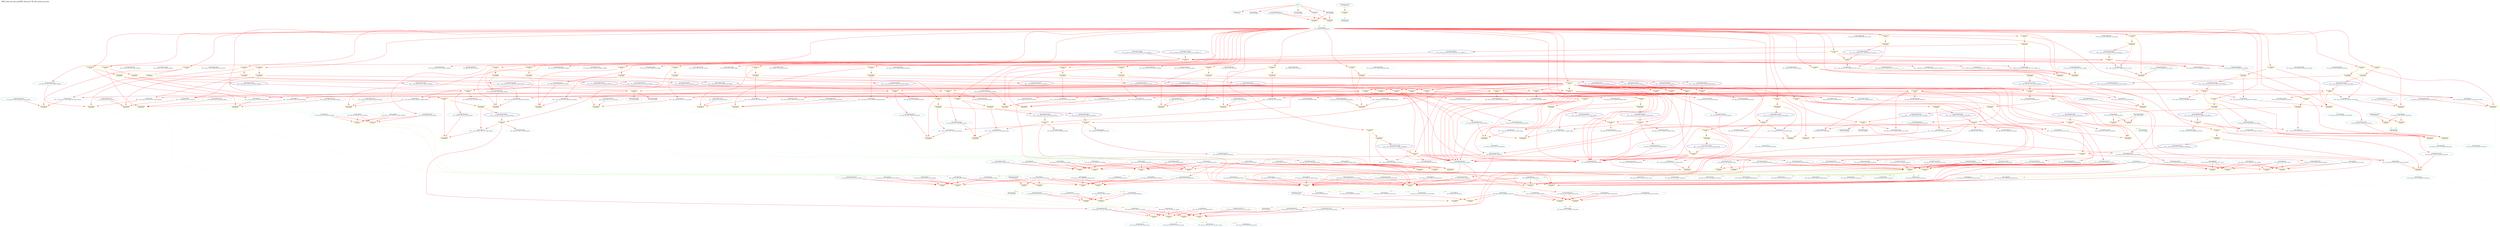 digraph v3graph {
	graph	[label="MIPS_Harvard_obj_dir/MIPS_Harvard_TB_056_orderg_pre.dot",
		 labelloc=t, labeljust=l,
		 //size="7.5,10",
		 rankdir=TB];
	n0	[fontsize=8 label="*INPUTS*", color=green];
	n0x55b3a9d3f930_1	[fontsize=8 label="0x55b3a9d56a40\n TOP->clk", color=skyblue];
	n0x55b3a9d3f930_2	[fontsize=8 label="0x55b3a9d57530\n TOP->reset", color=skyblue];
	n0x55b3a9d3f930_3	[fontsize=8 label="0x55b3a9d4e960\n TOP->clk_enable", color=skyblue];
	n0x55b3a9d3f930_4	[fontsize=8 label="0x55b3a9d4f650\n TOP->instr_readdata", color=skyblue];
	n0x55b3a9d3f930_5	[fontsize=8 label="0x55b3a9d3e4d0\n TOP->data_readdata", color=skyblue];
	n0x55b3a9d3f930_6	[fontsize=8 label="0x55b3a9d60bc0\n ASSIGNW", color=yellow];
	n0x55b3a9d3f930_7	[fontsize=8 label="0x55b3a9d5f660\n TOP->mips_cpu__DOT__ALU_output_memory", color=skyblue];
	n0x55b3a9d3f930_8	[fontsize=8 label="0x55b3a9d4ce30\n TOP->data_address", color=skyblue];
	n0x55b3a9d3f930_9	[fontsize=8 label="0x55b3a9d4ce30 POST\n TOP->data_address", color=CadetBlue];
	n0x55b3a9d3f930_10	[fontsize=8 label="0x55b3a9d60ec0\n ASSIGNW", color=yellow];
	n0x55b3a9d3f930_11	[fontsize=8 label="0x55b3a9d5f9e0\n TOP->mips_cpu__DOT__write_data_memory", color=skyblue];
	n0x55b3a9d3f930_12	[fontsize=8 label="0x55b3a9d3fad0\n TOP->data_writedata", color=skyblue];
	n0x55b3a9d3f930_13	[fontsize=8 label="0x55b3a9d3fad0 POST\n TOP->data_writedata", color=CadetBlue];
	n0x55b3a9d3f930_14	[fontsize=8 label="0x55b3a9d611c0\n ASSIGNW", color=yellow];
	n0x55b3a9d3f930_15	[fontsize=8 label="0x55b3a9d5f4a0\n TOP->mips_cpu__DOT__memory_write_memory", color=skyblue];
	n0x55b3a9d3f930_16	[fontsize=8 label="0x55b3a9d4c960\n TOP->data_write", color=skyblue];
	n0x55b3a9d3f930_17	[fontsize=8 label="0x55b3a9d4c960 POST\n TOP->data_write", color=CadetBlue];
	n0x55b3a9d3f930_18	[fontsize=8 label="0x55b3a9d614c0\n ASSIGNW", color=yellow];
	n0x55b3a9d3f930_19	[fontsize=8 label="0x55b3a9d59fe0\n TOP->mips_cpu__DOT__program_counter_fetch", color=skyblue];
	n0x55b3a9d3f930_20	[fontsize=8 label="0x55b3a9d40210\n TOP->instr_address", color=skyblue];
	n0x55b3a9d3f930_21	[fontsize=8 label="0x55b3a9d40210 POST\n TOP->instr_address", color=CadetBlue];
	n0x55b3a9d3f930_22	[fontsize=8 label="0x55b3a9d61ac0\n ASSIGNW", color=yellow];
	n0x55b3a9d3f930_23	[fontsize=8 label="0x55b3a9d59d40\n TOP->mips_cpu__DOT__internal_clk", color=skyblue];
	n0x55b3a9d3f930_24	[fontsize=8 label="0x55b3a9d59d40 POST\n TOP->mips_cpu__DOT__internal_clk", color=CadetBlue];
	n0x55b3a9d3f930_25	[fontsize=8 label="0x55b3a9d66c30\n ASSIGNW", color=yellow];
	n0x55b3a9d3f930_26	[fontsize=8 label="0x55b3a9d59e20\n TOP->mips_cpu__DOT__HI_LO_output", color=skyblue];
	n0x55b3a9d3f930_27	[fontsize=8 label="0x55b3a9d654d0\n TOP->mips_cpu__DOT__register_file__DOT__LO_reg", color=skyblue];
	n0x55b3a9d3f930_28	[fontsize=8 label="0x55b3a9d5ac20\n TOP->mips_cpu__DOT__instruction_decode", color=skyblue];
	n0x55b3a9d3f930_29	[fontsize=8 label="0x55b3a9d65310\n TOP->mips_cpu__DOT__register_file__DOT__registers", color=skyblue];
	n0x55b3a9d3f930_30	[fontsize=8 label="0x55b3a9d5dc20\n TOP->mips_cpu__DOT__register_file_output_A_decode", color=skyblue];
	n0x55b3a9d3f930_31	[fontsize=8 label="0x55b3a9d5dc20 POST\n TOP->mips_cpu__DOT__register_file_output_A_decode", color=CadetBlue];
	n0x55b3a9d3f930_32	[fontsize=8 label="0x55b3a9d67230\n ASSIGNW", color=yellow];
	n0x55b3a9d3f930_33	[fontsize=8 label="0x55b3a9d653f0\n TOP->mips_cpu__DOT__register_file__DOT__HI_reg", color=skyblue];
	n0x55b3a9d3f930_34	[fontsize=8 label="0x55b3a9d5dd00\n TOP->mips_cpu__DOT__register_file_output_B_decode", color=skyblue];
	n0x55b3a9d3f930_35	[fontsize=8 label="0x55b3a9d5dd00 POST\n TOP->mips_cpu__DOT__register_file_output_B_decode", color=CadetBlue];
	n0x55b3a9d3f930_36	[fontsize=8 label="0x55b3a9d6c5b0\n ASSIGNW", color=yellow];
	n0x55b3a9d3f930_37	[fontsize=8 label="0x55b3a9d5a280\n TOP->mips_cpu__DOT__program_counter_source_decode", color=skyblue];
	n0x55b3a9d3f930_38	[fontsize=8 label="0x55b3a9d5dfa0\n TOP->mips_cpu__DOT__sign_imm_decode", color=skyblue];
	n0x55b3a9d3f930_39	[fontsize=8 label="0x55b3a9d5ad00\n TOP->mips_cpu__DOT__program_counter_plus_four_decode", color=skyblue];
	n0x55b3a9d3f930_40	[fontsize=8 label="0x55b3a9d59f00\n TOP->mips_cpu__DOT__program_counter_prime", color=skyblue];
	n0x55b3a9d3f930_41	[fontsize=8 label="0x55b3a9d59f00 POST\n TOP->mips_cpu__DOT__program_counter_prime", color=CadetBlue];
	n0x55b3a9d3f930_42	[fontsize=8 label="0x55b3a9e1a4b0\n ALWAYS", color=yellow];
	n0x55b3a9d3f930_43	[fontsize=8 label="0x55b3a9d71e50\n TOP->mips_cpu__DOT__control_unit__DOT__op", color=skyblue];
	n0x55b3a9d3f930_44	[fontsize=8 label="0x55b3a9d71e50 POST\n TOP->mips_cpu__DOT__control_unit__DOT__op", color=CadetBlue];
	n0x55b3a9d3f930_45	[fontsize=8 label="0x55b3a9d72010\n TOP->mips_cpu__DOT__control_unit__DOT__funct", color=skyblue];
	n0x55b3a9d3f930_46	[fontsize=8 label="0x55b3a9d72010 POST\n TOP->mips_cpu__DOT__control_unit__DOT__funct", color=CadetBlue];
	n0x55b3a9d3f930_47	[fontsize=8 label="0x55b3a9d5a360\n TOP->mips_cpu__DOT__register_write_decode", color=skyblue];
	n0x55b3a9d3f930_48	[fontsize=8 label="0x55b3a9d5a360 POST\n TOP->mips_cpu__DOT__register_write_decode", color=CadetBlue];
	n0x55b3a9d3f930_49	[fontsize=8 label="0x55b3a9d5a440\n TOP->mips_cpu__DOT__memory_to_register_decode", color=skyblue];
	n0x55b3a9d3f930_50	[fontsize=8 label="0x55b3a9d5a440 POST\n TOP->mips_cpu__DOT__memory_to_register_decode", color=CadetBlue];
	n0x55b3a9d3f930_51	[fontsize=8 label="0x55b3a9d5a520\n TOP->mips_cpu__DOT__memory_write_decode", color=skyblue];
	n0x55b3a9d3f930_52	[fontsize=8 label="0x55b3a9d5a520 POST\n TOP->mips_cpu__DOT__memory_write_decode", color=CadetBlue];
	n0x55b3a9d3f930_53	[fontsize=8 label="0x55b3a9d5a600\n TOP->mips_cpu__DOT__ALU_src_B_decode", color=skyblue];
	n0x55b3a9d3f930_54	[fontsize=8 label="0x55b3a9d5a600 POST\n TOP->mips_cpu__DOT__ALU_src_B_decode", color=CadetBlue];
	n0x55b3a9d3f930_55	[fontsize=8 label="0x55b3a9d5a6e0\n TOP->mips_cpu__DOT__register_destination_decode", color=skyblue];
	n0x55b3a9d3f930_56	[fontsize=8 label="0x55b3a9d5a6e0 POST\n TOP->mips_cpu__DOT__register_destination_decode", color=CadetBlue];
	n0x55b3a9d3f930_57	[fontsize=8 label="0x55b3a9d5a7c0\n TOP->mips_cpu__DOT__branch_decode", color=skyblue];
	n0x55b3a9d3f930_58	[fontsize=8 label="0x55b3a9d5a7c0 POST\n TOP->mips_cpu__DOT__branch_decode", color=CadetBlue];
	n0x55b3a9d3f930_59	[fontsize=8 label="0x55b3a9d5a8a0\n TOP->mips_cpu__DOT__hi_lo_register_write_decode", color=skyblue];
	n0x55b3a9d3f930_60	[fontsize=8 label="0x55b3a9d5a8a0 POST\n TOP->mips_cpu__DOT__hi_lo_register_write_decode", color=CadetBlue];
	n0x55b3a9d3f930_61	[fontsize=8 label="0x55b3a9d5aa60\n TOP->mips_cpu__DOT__ALU_function_decode", color=skyblue];
	n0x55b3a9d3f930_62	[fontsize=8 label="0x55b3a9d5aa60 POST\n TOP->mips_cpu__DOT__ALU_function_decode", color=CadetBlue];
	n0x55b3a9d3f930_63	[fontsize=8 label="0x55b3a9d80ea0\n ASSIGNW", color=yellow];
	n0x55b3a9d3f930_64	[fontsize=8 label="0x55b3a9d5f2e0\n TOP->mips_cpu__DOT__write_register_memory", color=skyblue];
	n0x55b3a9d3f930_65	[fontsize=8 label="0x55b3a9d5f200\n TOP->mips_cpu__DOT__register_write_memory", color=skyblue];
	n0x55b3a9d3f930_66	[fontsize=8 label="0x55b3a9d5a280 POST\n TOP->mips_cpu__DOT__program_counter_source_decode", color=CadetBlue];
	n0x55b3a9d3f930_67	[fontsize=8 label="0x55b3a9d81ef0\n ASSIGNW", color=yellow];
	n0x55b3a9d3f930_68	[fontsize=8 label="0x55b3a9d5dfa0 POST\n TOP->mips_cpu__DOT__sign_imm_decode", color=CadetBlue];
	n0x55b3a9d3f930_69	[fontsize=8 label="0x55b3a9d95e30\n ASSIGNW", color=yellow];
	n0x55b3a9d3f930_70	[fontsize=8 label="0x55b3a9d5e080\n TOP->mips_cpu__DOT__register_destination_execute", color=skyblue];
	n0x55b3a9d3f930_71	[fontsize=8 label="0x55b3a9d5f040\n TOP->mips_cpu__DOT__Rd_execute", color=skyblue];
	n0x55b3a9d3f930_72	[fontsize=8 label="0x55b3a9d5ef60\n TOP->mips_cpu__DOT__Rt_execute", color=skyblue];
	n0x55b3a9d3f930_73	[fontsize=8 label="0x55b3a9d5e320\n TOP->mips_cpu__DOT__write_register_execute", color=skyblue];
	n0x55b3a9d3f930_74	[fontsize=8 label="0x55b3a9d5e320 POST\n TOP->mips_cpu__DOT__write_register_execute", color=CadetBlue];
	n0x55b3a9d3f930_75	[fontsize=8 label="0x55b3a9d98590\n ALWAYS", color=yellow];
	n0x55b3a9d3f930_76	[fontsize=8 label="0x55b3a9d60700\n TOP->mips_cpu__DOT__forward_A_execute", color=skyblue];
	n0x55b3a9d3f930_77	[fontsize=8 label="0x55b3a9d60000\n TOP->mips_cpu__DOT__ALU_LO_output_writeback", color=skyblue];
	n0x55b3a9d3f930_78	[fontsize=8 label="0x55b3a9d5fe40\n TOP->mips_cpu__DOT__result_writeback", color=skyblue];
	n0x55b3a9d3f930_79	[fontsize=8 label="0x55b3a9d5e780\n TOP->mips_cpu__DOT__register_file_output_A_execute", color=skyblue];
	n0x55b3a9d3f930_80	[fontsize=8 label="0x55b3a9d5e940\n TOP->mips_cpu__DOT__source_A_ALU_execute", color=skyblue];
	n0x55b3a9d3f930_81	[fontsize=8 label="0x55b3a9d5e940 POST\n TOP->mips_cpu__DOT__source_A_ALU_execute", color=CadetBlue];
	n0x55b3a9d3f930_82	[fontsize=8 label="0x55b3a9d9c090\n ALWAYS", color=yellow];
	n0x55b3a9d3f930_83	[fontsize=8 label="0x55b3a9d607e0\n TOP->mips_cpu__DOT__forward_B_execute", color=skyblue];
	n0x55b3a9d3f930_84	[fontsize=8 label="0x55b3a9d5ff20\n TOP->mips_cpu__DOT__ALU_HI_output_writeback", color=skyblue];
	n0x55b3a9d3f930_85	[fontsize=8 label="0x55b3a9d5e860\n TOP->mips_cpu__DOT__register_file_output_B_execute", color=skyblue];
	n0x55b3a9d3f930_86	[fontsize=8 label="0x55b3a9d5eb00\n TOP->mips_cpu__DOT__write_data_execute", color=skyblue];
	n0x55b3a9d3f930_87	[fontsize=8 label="0x55b3a9d5eb00 POST\n TOP->mips_cpu__DOT__write_data_execute", color=CadetBlue];
	n0x55b3a9d3f930_88	[fontsize=8 label="0x55b3a9d9f160\n ASSIGNW", color=yellow];
	n0x55b3a9d3f930_89	[fontsize=8 label="0x55b3a9d5e400\n TOP->mips_cpu__DOT__ALU_src_B_execute", color=skyblue];
	n0x55b3a9d3f930_90	[fontsize=8 label="0x55b3a9d5f120\n TOP->mips_cpu__DOT__sign_imm_execute", color=skyblue];
	n0x55b3a9d3f930_91	[fontsize=8 label="0x55b3a9d5ea20\n TOP->mips_cpu__DOT__source_B_ALU_execute", color=skyblue];
	n0x55b3a9d3f930_92	[fontsize=8 label="0x55b3a9d5ea20 POST\n TOP->mips_cpu__DOT__source_B_ALU_execute", color=CadetBlue];
	n0x55b3a9d3f930_93	[fontsize=8 label="0x55b3a9e24a00\n ALWAYS", color=yellow];
	n0x55b3a9d3f930_94	[fontsize=8 label="0x55b3a9d5ebe0\n TOP->mips_cpu__DOT__ALU_output_execute", color=skyblue];
	n0x55b3a9d3f930_95	[fontsize=8 label="0x55b3a9d5ebe0 POST\n TOP->mips_cpu__DOT__ALU_output_execute", color=CadetBlue];
	n0x55b3a9d3f930_96	[fontsize=8 label="0x55b3a9d5e4e0\n TOP->mips_cpu__DOT__ALU_function_execute", color=skyblue];
	n0x55b3a9d3f930_97	[fontsize=8 label="0x55b3a9e24700\n ALWAYS", color=yellow];
	n0x55b3a9d3f930_98	[fontsize=8 label="0x55b3a9da1c00\n TOP->mips_cpu__DOT__alu__DOT__ALU_HI_LO_output", color=skyblue];
	n0x55b3a9d3f930_99	[fontsize=8 label="0x55b3a9da1c00 POST\n TOP->mips_cpu__DOT__alu__DOT__ALU_HI_LO_output", color=CadetBlue];
	n0x55b3a9d3f930_100	[fontsize=8 label="0x55b3a9d5ecc0\n TOP->mips_cpu__DOT__ALU_HI_output_execute", color=skyblue];
	n0x55b3a9d3f930_101	[fontsize=8 label="0x55b3a9d5ecc0 POST\n TOP->mips_cpu__DOT__ALU_HI_output_execute", color=CadetBlue];
	n0x55b3a9d3f930_102	[fontsize=8 label="0x55b3a9d5eda0\n TOP->mips_cpu__DOT__ALU_LO_output_execute", color=skyblue];
	n0x55b3a9d3f930_103	[fontsize=8 label="0x55b3a9d5eda0 POST\n TOP->mips_cpu__DOT__ALU_LO_output_execute", color=CadetBlue];
	n0x55b3a9d3f930_104	[fontsize=8 label="0x55b3a9dc7760\n ASSIGNW", color=yellow];
	n0x55b3a9d3f930_105	[fontsize=8 label="0x55b3a9d5fc80\n TOP->mips_cpu__DOT__memory_to_register_writeback", color=skyblue];
	n0x55b3a9d3f930_106	[fontsize=8 label="0x55b3a9d601c0\n TOP->mips_cpu__DOT__read_data_writeback", color=skyblue];
	n0x55b3a9d3f930_107	[fontsize=8 label="0x55b3a9d600e0\n TOP->mips_cpu__DOT__ALU_output_writeback", color=skyblue];
	n0x55b3a9d3f930_108	[fontsize=8 label="0x55b3a9d5fe40 POST\n TOP->mips_cpu__DOT__result_writeback", color=CadetBlue];
	n0x55b3a9d3f930_109	[fontsize=8 label="0x55b3a9e48460\n ALWAYS", color=yellow];
	n0x55b3a9d3f930_110	[fontsize=8 label="0x55b3a9d5fd60\n TOP->mips_cpu__DOT__write_register_writeback", color=skyblue];
	n0x55b3a9d3f930_111	[fontsize=8 label="0x55b3a9d5fac0\n TOP->mips_cpu__DOT__register_write_writeback", color=skyblue];
	n0x55b3a9d3f930_112	[fontsize=8 label="0x55b3a9d607e0 POST\n TOP->mips_cpu__DOT__forward_B_execute", color=CadetBlue];
	n0x55b3a9d3f930_113	[fontsize=8 label="0x55b3a9e48160\n ALWAYS", color=yellow];
	n0x55b3a9d3f930_114	[fontsize=8 label="0x55b3a9d5ee80\n TOP->mips_cpu__DOT__Rs_execute", color=skyblue];
	n0x55b3a9d3f930_115	[fontsize=8 label="0x55b3a9d60700 POST\n TOP->mips_cpu__DOT__forward_A_execute", color=CadetBlue];
	n0x55b3a9d3f930_116	[fontsize=8 label="0x55b3a9e47fe0\n ALWAYS", color=yellow];
	n0x55b3a9d3f930_117	[fontsize=8 label="0x55b3a9d5e160\n TOP->mips_cpu__DOT__memory_to_register_execute", color=skyblue];
	n0x55b3a9d3f930_118	[fontsize=8 label="0x55b3a9dce3e0\n TOP->mips_cpu__DOT__hazard_unit__DOT__lwstall", color=skyblue];
	n0x55b3a9d3f930_119	[fontsize=8 label="0x55b3a9dce3e0 POST\n TOP->mips_cpu__DOT__hazard_unit__DOT__lwstall", color=CadetBlue];
	n0x55b3a9d3f930_120	[fontsize=8 label="0x55b3a9d5e6a0\n TOP->mips_cpu__DOT__register_write_execute", color=skyblue];
	n0x55b3a9d3f930_121	[fontsize=8 label="0x55b3a9d5f3c0\n TOP->mips_cpu__DOT__memory_to_register_memory", color=skyblue];
	n0x55b3a9d3f930_122	[fontsize=8 label="0x55b3a9dce540\n TOP->mips_cpu__DOT__hazard_unit__DOT__branchstall", color=skyblue];
	n0x55b3a9d3f930_123	[fontsize=8 label="0x55b3a9dce540 POST\n TOP->mips_cpu__DOT__hazard_unit__DOT__branchstall", color=CadetBlue];
	n0x55b3a9d3f930_124	[fontsize=8 label="0x55b3a9d602a0\n TOP->mips_cpu__DOT__stall_fetch", color=skyblue];
	n0x55b3a9d3f930_125	[fontsize=8 label="0x55b3a9d602a0 POST\n TOP->mips_cpu__DOT__stall_fetch", color=CadetBlue];
	n0x55b3a9d3f930_126	[fontsize=8 label="0x55b3a9d60380\n TOP->mips_cpu__DOT__stall_decode", color=skyblue];
	n0x55b3a9d3f930_127	[fontsize=8 label="0x55b3a9d60380 POST\n TOP->mips_cpu__DOT__stall_decode", color=CadetBlue];
	n0x55b3a9d3f930_128	[fontsize=8 label="0x55b3a9d60620\n TOP->mips_cpu__DOT__flush_execute_register", color=skyblue];
	n0x55b3a9d3f930_129	[fontsize=8 label="0x55b3a9d60620 POST\n TOP->mips_cpu__DOT__flush_execute_register", color=CadetBlue];
	n0x55b3a9d3f930_130	[fontsize=8 label="0x55b3a9f67da0\n ASSIGNW", color=yellow];
	n0x55b3a9d3f930_131	[fontsize=8 label="0x55b3a9f680a0\n ASSIGNW", color=yellow];
	n0x55b3a9d3f930_132	[fontsize=8 label="0x55b3a9f683a0\n ASSIGNW", color=yellow];
	n0x55b3a9d3f930_133	[fontsize=8 label="0x55b3a9f686a0\n ASSIGNW", color=yellow];
	n0x55b3a9d3f930_134	[fontsize=8 label="0x55b3a9f689d0\n ASSIGNW", color=yellow];
	n0x55b3a9d3f930_135	[fontsize=8 label="0x55b3a9f68ee0\n ASSIGNW", color=yellow];
	n0x55b3a9d3f930_136	[fontsize=8 label="0x55b3a9f6a430\n ASSIGNW", color=yellow];
	n0x55b3a9d3f930_137	[fontsize=8 label="0x55b3a9f6b980\n ASSIGNW", color=yellow];
	n0x55b3a9d3f930_138	[fontsize=8 label="0x55b3a9f6c650\n ALWAYS", color=yellow];
	n0x55b3a9d3f930_139	[fontsize=8 label="0x55b3a9ee77a0\n ASSIGNW", color=yellow];
	n0x55b3a9d3f930_140	[fontsize=8 label="0x55b3a9eea590\n ASSIGNW", color=yellow];
	n0x55b3a9d3f930_141	[fontsize=8 label="0x55b3a9eeb490\n ASSIGNW", color=yellow];
	n0x55b3a9d3f930_142	[fontsize=8 label="0x55b3a9eebb60\n ALWAYS", color=yellow];
	n0x55b3a9d3f930_143	[fontsize=8 label="0x55b3a9eed4c0\n ALWAYS", color=yellow];
	n0x55b3a9d3f930_144	[fontsize=8 label="0x55b3a9eeee20\n ASSIGNW", color=yellow];
	n0x55b3a9d3f930_145	[fontsize=8 label="0x55b3a9eef4e0\n ALWAYS", color=yellow];
	n0x55b3a9d3f930_146	[fontsize=8 label="0x55b3a9f62610\n ALWAYS", color=yellow];
	n0x55b3a9d3f930_147	[fontsize=8 label="0x55b3a9f77c10\n ASSIGNW", color=yellow];
	n0x55b3a9d3f930_148	[fontsize=8 label="0x55b3a9f78210\n ALWAYS", color=yellow];
	n0x55b3a9d3f930_149	[fontsize=8 label="0x55b3a9f79c60\n ALWAYS", color=yellow];
	n0x55b3a9d3f930_150	[fontsize=8 label="0x55b3a9f7b6b0\n ALWAYS", color=yellow];
	n0x55b3a9d3f930_151	[fontsize=8 label="0x55b3a9d61fa0\n INITIAL", color=yellow];
	n0x55b3a9d3f930_152	[fontsize=8 label="0x55b3a9d4c350\n TOP->data_read", color=skyblue];
	n0x55b3a9d3f930_153	[fontsize=8 label="0x55b3a9d4c350 POST\n TOP->data_read", color=CadetBlue];
	n0x55b3a9d3f930_154	[fontsize=8 label="0x55b3a9e18730\n ACTIVE", color=yellow];
	n0x55b3a9d3f930_155	[fontsize=8 label="0x55b3a9e50a00\n ALWAYS", color=yellow];
	n0x55b3a9d3f930_156	[fontsize=8 label="0x55b3a9d5fac0 PRE\n TOP->mips_cpu__DOT__register_write_writeback", color=lightblue];
	n0x55b3a9d3f930_157	[fontsize=8 label="0x55b3a9d5fac0 POST\n TOP->mips_cpu__DOT__register_write_writeback", color=CadetBlue];
	n0x55b3a9d3f930_158	[fontsize=8 label="0x55b3a9d5fe40 PRE\n TOP->mips_cpu__DOT__result_writeback", color=lightblue];
	n0x55b3a9d3f930_159	[fontsize=8 label="0x55b3a9ecf370 PORD\n TOP->__Vdlyvval__mips_cpu__DOT__register_file__DOT__registers__v0", color=NavyBlue];
	n0x55b3a9d3f930_160	[fontsize=8 label="0x55b3a9ecf370\n TOP->__Vdlyvval__mips_cpu__DOT__register_file__DOT__registers__v0", color=skyblue];
	n0x55b3a9d3f930_161	[fontsize=8 label="0x55b3a9ec5de0 PORD\n TOP->__Vdlyvset__mips_cpu__DOT__register_file__DOT__registers__v0", color=NavyBlue];
	n0x55b3a9d3f930_162	[fontsize=8 label="0x55b3a9ec5de0\n TOP->__Vdlyvset__mips_cpu__DOT__register_file__DOT__registers__v0", color=skyblue];
	n0x55b3a9d3f930_163	[fontsize=8 label="0x55b3a9d5fd60 PRE\n TOP->mips_cpu__DOT__write_register_writeback", color=lightblue];
	n0x55b3a9d3f930_164	[fontsize=8 label="0x55b3a9d5fd60 POST\n TOP->mips_cpu__DOT__write_register_writeback", color=CadetBlue];
	n0x55b3a9d3f930_165	[fontsize=8 label="0x55b3a9ed1530 PORD\n TOP->__Vdlyvdim0__mips_cpu__DOT__register_file__DOT__registers__v0", color=NavyBlue];
	n0x55b3a9d3f930_166	[fontsize=8 label="0x55b3a9ed1530\n TOP->__Vdlyvdim0__mips_cpu__DOT__register_file__DOT__registers__v0", color=skyblue];
	n0x55b3a9d3f930_167	[fontsize=8 label="0x55b3a9e50520\n ALWAYS", color=yellow];
	n0x55b3a9d3f930_168	[fontsize=8 label="0x55b3a9d5fba0 PRE\n TOP->mips_cpu__DOT__hi_lo_register_write_writeback", color=lightblue];
	n0x55b3a9d3f930_169	[fontsize=8 label="0x55b3a9d5fba0 POST\n TOP->mips_cpu__DOT__hi_lo_register_write_writeback", color=CadetBlue];
	n0x55b3a9d3f930_170	[fontsize=8 label="0x55b3a9d5ff20 PRE\n TOP->mips_cpu__DOT__ALU_HI_output_writeback", color=lightblue];
	n0x55b3a9d3f930_171	[fontsize=8 label="0x55b3a9d5ff20 POST\n TOP->mips_cpu__DOT__ALU_HI_output_writeback", color=CadetBlue];
	n0x55b3a9d3f930_172	[fontsize=8 label="0x55b3a9eca950 PORD\n TOP->__Vdly__mips_cpu__DOT__register_file__DOT__HI_reg", color=NavyBlue];
	n0x55b3a9d3f930_173	[fontsize=8 label="0x55b3a9eca950\n TOP->__Vdly__mips_cpu__DOT__register_file__DOT__HI_reg", color=skyblue];
	n0x55b3a9d3f930_174	[fontsize=8 label="0x55b3a9e503a0\n ALWAYS", color=yellow];
	n0x55b3a9d3f930_175	[fontsize=8 label="0x55b3a9d60000 PRE\n TOP->mips_cpu__DOT__ALU_LO_output_writeback", color=lightblue];
	n0x55b3a9d3f930_176	[fontsize=8 label="0x55b3a9d60000 POST\n TOP->mips_cpu__DOT__ALU_LO_output_writeback", color=CadetBlue];
	n0x55b3a9d3f930_177	[fontsize=8 label="0x55b3a9ee1ef0 PORD\n TOP->__Vdly__mips_cpu__DOT__register_file__DOT__LO_reg", color=NavyBlue];
	n0x55b3a9d3f930_178	[fontsize=8 label="0x55b3a9ee1ef0\n TOP->__Vdly__mips_cpu__DOT__register_file__DOT__LO_reg", color=skyblue];
	n0x55b3a9d3f930_179	[fontsize=8 label="0x55b3a9ed7820\n ACTIVE", color=yellow];
	n0x55b3a9d3f930_180	[fontsize=8 label="0x55b3a9ede7d0\n ASSIGNPRE", color=yellow];
	n0x55b3a9d3f930_181	[fontsize=8 label="0x55b3a9d654d0 PRE\n TOP->mips_cpu__DOT__register_file__DOT__LO_reg", color=lightblue];
	n0x55b3a9d3f930_182	[fontsize=8 label="0x55b3a9edccd0\n ASSIGNPOST", color=yellow];
	n0x55b3a9d3f930_183	[fontsize=8 label="0x55b3a9d654d0 POST\n TOP->mips_cpu__DOT__register_file__DOT__LO_reg", color=CadetBlue];
	n0x55b3a9d3f930_184	[fontsize=8 label="0x55b3a9eda000\n ACTIVE", color=yellow];
	n0x55b3a9d3f930_185	[fontsize=8 label="0x55b3a9ecf4c0\n ASSIGNPRE", color=yellow];
	n0x55b3a9d3f930_186	[fontsize=8 label="0x55b3a9d653f0 PRE\n TOP->mips_cpu__DOT__register_file__DOT__HI_reg", color=lightblue];
	n0x55b3a9d3f930_187	[fontsize=8 label="0x55b3a9ed9f40\n ASSIGNPOST", color=yellow];
	n0x55b3a9d3f930_188	[fontsize=8 label="0x55b3a9d653f0 POST\n TOP->mips_cpu__DOT__register_file__DOT__HI_reg", color=CadetBlue];
	n0x55b3a9d3f930_189	[fontsize=8 label="0x55b3a9ecb250\n ACTIVE", color=yellow];
	n0x55b3a9d3f930_190	[fontsize=8 label="0x55b3a9ed3810\n ALWAYSPOST", color=yellow];
	n0x55b3a9d3f930_191	[fontsize=8 label="0x55b3a9d65310 POST\n TOP->mips_cpu__DOT__register_file__DOT__registers", color=CadetBlue];
	n0x55b3a9d3f930_192	[fontsize=8 label="0x55b3a9ec15e0\n ASSIGNPRE", color=yellow];
	n0x55b3a9d3f930_193	[fontsize=8 label="0x55b3a9e18ac0\n ACTIVE", color=yellow];
	n0x55b3a9d3f930_194	[fontsize=8 label="0x55b3a9e52ad0\n ALWAYS", color=yellow];
	n0x55b3a9d3f930_195	[fontsize=8 label="0x55b3a9d602a0 PRE\n TOP->mips_cpu__DOT__stall_fetch", color=lightblue];
	n0x55b3a9d3f930_196	[fontsize=8 label="0x55b3a9d59f00 PRE\n TOP->mips_cpu__DOT__program_counter_prime", color=lightblue];
	n0x55b3a9d3f930_197	[fontsize=8 label="0x55b3a9ee1fd0 PORD\n TOP->__Vdly__mips_cpu__DOT__program_counter_fetch", color=NavyBlue];
	n0x55b3a9d3f930_198	[fontsize=8 label="0x55b3a9ee1fd0\n TOP->__Vdly__mips_cpu__DOT__program_counter_fetch", color=skyblue];
	n0x55b3a9d3f930_199	[fontsize=8 label="0x55b3a9e53d10\n ALWAYS", color=yellow];
	n0x55b3a9d3f930_200	[fontsize=8 label="0x55b3a9d60380 PRE\n TOP->mips_cpu__DOT__stall_decode", color=lightblue];
	n0x55b3a9d3f930_201	[fontsize=8 label="0x55b3a9d5a280 PRE\n TOP->mips_cpu__DOT__program_counter_source_decode", color=lightblue];
	n0x55b3a9d3f930_202	[fontsize=8 label="0x55b3a9d59fe0 PRE\n TOP->mips_cpu__DOT__program_counter_fetch", color=lightblue];
	n0x55b3a9d3f930_203	[fontsize=8 label="0x55b3a9d59fe0 POST\n TOP->mips_cpu__DOT__program_counter_fetch", color=CadetBlue];
	n0x55b3a9d3f930_204	[fontsize=8 label="0x55b3a9ed3150 PORD\n TOP->__Vdly__mips_cpu__DOT__program_counter_plus_four_decode", color=NavyBlue];
	n0x55b3a9d3f930_205	[fontsize=8 label="0x55b3a9ed3150\n TOP->__Vdly__mips_cpu__DOT__program_counter_plus_four_decode", color=skyblue];
	n0x55b3a9d3f930_206	[fontsize=8 label="0x55b3a9e53a10\n ALWAYS", color=yellow];
	n0x55b3a9d3f930_207	[fontsize=8 label="0x55b3a9d4f650 PRE\n TOP->instr_readdata", color=lightblue];
	n0x55b3a9d3f930_208	[fontsize=8 label="0x55b3a9d4f650 POST\n TOP->instr_readdata", color=CadetBlue];
	n0x55b3a9d3f930_209	[fontsize=8 label="0x55b3a9ecf990 PORD\n TOP->__Vdly__mips_cpu__DOT__instruction_decode", color=NavyBlue];
	n0x55b3a9d3f930_210	[fontsize=8 label="0x55b3a9ecf990\n TOP->__Vdly__mips_cpu__DOT__instruction_decode", color=skyblue];
	n0x55b3a9d3f930_211	[fontsize=8 label="0x55b3a9e59460\n ALWAYS", color=yellow];
	n0x55b3a9d3f930_212	[fontsize=8 label="0x55b3a9d60620 PRE\n TOP->mips_cpu__DOT__flush_execute_register", color=lightblue];
	n0x55b3a9d3f930_213	[fontsize=8 label="0x55b3a9d5ac20 PRE\n TOP->mips_cpu__DOT__instruction_decode", color=lightblue];
	n0x55b3a9d3f930_214	[fontsize=8 label="0x55b3a9d5ac20 POST\n TOP->mips_cpu__DOT__instruction_decode", color=CadetBlue];
	n0x55b3a9d3f930_215	[fontsize=8 label="0x55b3a9ecb880 PORD\n TOP->__Vdly__mips_cpu__DOT__Rs_execute", color=NavyBlue];
	n0x55b3a9d3f930_216	[fontsize=8 label="0x55b3a9ecb880\n TOP->__Vdly__mips_cpu__DOT__Rs_execute", color=skyblue];
	n0x55b3a9d3f930_217	[fontsize=8 label="0x55b3a9e592c0\n ALWAYS", color=yellow];
	n0x55b3a9d3f930_218	[fontsize=8 label="0x55b3a9ec9860 PORD\n TOP->__Vdly__mips_cpu__DOT__Rd_execute", color=NavyBlue];
	n0x55b3a9d3f930_219	[fontsize=8 label="0x55b3a9ec9860\n TOP->__Vdly__mips_cpu__DOT__Rd_execute", color=skyblue];
	n0x55b3a9d3f930_220	[fontsize=8 label="0x55b3a9e59060\n ALWAYS", color=yellow];
	n0x55b3a9d3f930_221	[fontsize=8 label="0x55b3a9eda730 PORD\n TOP->__Vdly__mips_cpu__DOT__Rt_execute", color=NavyBlue];
	n0x55b3a9d3f930_222	[fontsize=8 label="0x55b3a9eda730\n TOP->__Vdly__mips_cpu__DOT__Rt_execute", color=skyblue];
	n0x55b3a9d3f930_223	[fontsize=8 label="0x55b3a9e58d20\n ALWAYS", color=yellow];
	n0x55b3a9d3f930_224	[fontsize=8 label="0x55b3a9d5aa60 PRE\n TOP->mips_cpu__DOT__ALU_function_decode", color=lightblue];
	n0x55b3a9d3f930_225	[fontsize=8 label="0x55b3a9ee4220 PORD\n TOP->__Vdly__mips_cpu__DOT__ALU_function_execute", color=NavyBlue];
	n0x55b3a9d3f930_226	[fontsize=8 label="0x55b3a9ee4220\n TOP->__Vdly__mips_cpu__DOT__ALU_function_execute", color=skyblue];
	n0x55b3a9d3f930_227	[fontsize=8 label="0x55b3a9e58b80\n ALWAYS", color=yellow];
	n0x55b3a9d3f930_228	[fontsize=8 label="0x55b3a9d5a8a0 PRE\n TOP->mips_cpu__DOT__hi_lo_register_write_decode", color=lightblue];
	n0x55b3a9d3f930_229	[fontsize=8 label="0x55b3a9eceff0 PORD\n TOP->__Vdly__mips_cpu__DOT__hi_lo_register_write_execute", color=NavyBlue];
	n0x55b3a9d3f930_230	[fontsize=8 label="0x55b3a9eceff0\n TOP->__Vdly__mips_cpu__DOT__hi_lo_register_write_execute", color=skyblue];
	n0x55b3a9d3f930_231	[fontsize=8 label="0x55b3a9e589e0\n ALWAYS", color=yellow];
	n0x55b3a9d3f930_232	[fontsize=8 label="0x55b3a9d5a6e0 PRE\n TOP->mips_cpu__DOT__register_destination_decode", color=lightblue];
	n0x55b3a9d3f930_233	[fontsize=8 label="0x55b3a9eca3a0 PORD\n TOP->__Vdly__mips_cpu__DOT__register_destination_execute", color=NavyBlue];
	n0x55b3a9d3f930_234	[fontsize=8 label="0x55b3a9eca3a0\n TOP->__Vdly__mips_cpu__DOT__register_destination_execute", color=skyblue];
	n0x55b3a9d3f930_235	[fontsize=8 label="0x55b3a9e58840\n ALWAYS", color=yellow];
	n0x55b3a9d3f930_236	[fontsize=8 label="0x55b3a9d5a360 PRE\n TOP->mips_cpu__DOT__register_write_decode", color=lightblue];
	n0x55b3a9d3f930_237	[fontsize=8 label="0x55b3a9f4d180 PORD\n TOP->__Vdly__mips_cpu__DOT__register_write_execute", color=NavyBlue];
	n0x55b3a9d3f930_238	[fontsize=8 label="0x55b3a9f4d180\n TOP->__Vdly__mips_cpu__DOT__register_write_execute", color=skyblue];
	n0x55b3a9d3f930_239	[fontsize=8 label="0x55b3a9e586a0\n ALWAYS", color=yellow];
	n0x55b3a9d3f930_240	[fontsize=8 label="0x55b3a9d5a440 PRE\n TOP->mips_cpu__DOT__memory_to_register_decode", color=lightblue];
	n0x55b3a9d3f930_241	[fontsize=8 label="0x55b3a9f44470 PORD\n TOP->__Vdly__mips_cpu__DOT__memory_to_register_execute", color=NavyBlue];
	n0x55b3a9d3f930_242	[fontsize=8 label="0x55b3a9f44470\n TOP->__Vdly__mips_cpu__DOT__memory_to_register_execute", color=skyblue];
	n0x55b3a9d3f930_243	[fontsize=8 label="0x55b3a9e584d0\n ALWAYS", color=yellow];
	n0x55b3a9d3f930_244	[fontsize=8 label="0x55b3a9d5a520 PRE\n TOP->mips_cpu__DOT__memory_write_decode", color=lightblue];
	n0x55b3a9d3f930_245	[fontsize=8 label="0x55b3a9ee4940 PORD\n TOP->__Vdly__mips_cpu__DOT__memory_write_execute", color=NavyBlue];
	n0x55b3a9d3f930_246	[fontsize=8 label="0x55b3a9ee4940\n TOP->__Vdly__mips_cpu__DOT__memory_write_execute", color=skyblue];
	n0x55b3a9d3f930_247	[fontsize=8 label="0x55b3a9e58350\n ALWAYS", color=yellow];
	n0x55b3a9d3f930_248	[fontsize=8 label="0x55b3a9d5a600 PRE\n TOP->mips_cpu__DOT__ALU_src_B_decode", color=lightblue];
	n0x55b3a9d3f930_249	[fontsize=8 label="0x55b3a9ec87a0 PORD\n TOP->__Vdly__mips_cpu__DOT__ALU_src_B_execute", color=NavyBlue];
	n0x55b3a9d3f930_250	[fontsize=8 label="0x55b3a9ec87a0\n TOP->__Vdly__mips_cpu__DOT__ALU_src_B_execute", color=skyblue];
	n0x55b3a9d3f930_251	[fontsize=8 label="0x55b3a9e581d0\n ALWAYS", color=yellow];
	n0x55b3a9d3f930_252	[fontsize=8 label="0x55b3a9d5dfa0 PRE\n TOP->mips_cpu__DOT__sign_imm_decode", color=lightblue];
	n0x55b3a9d3f930_253	[fontsize=8 label="0x55b3a9f66a90 PORD\n TOP->__Vdly__mips_cpu__DOT__sign_imm_execute", color=NavyBlue];
	n0x55b3a9d3f930_254	[fontsize=8 label="0x55b3a9f66a90\n TOP->__Vdly__mips_cpu__DOT__sign_imm_execute", color=skyblue];
	n0x55b3a9d3f930_255	[fontsize=8 label="0x55b3a9e58010\n ALWAYS", color=yellow];
	n0x55b3a9d3f930_256	[fontsize=8 label="0x55b3a9d5dc20 PRE\n TOP->mips_cpu__DOT__register_file_output_A_decode", color=lightblue];
	n0x55b3a9d3f930_257	[fontsize=8 label="0x55b3a9ec7830 PORD\n TOP->__Vdly__mips_cpu__DOT__register_file_output_A_execute", color=NavyBlue];
	n0x55b3a9d3f930_258	[fontsize=8 label="0x55b3a9ec7830\n TOP->__Vdly__mips_cpu__DOT__register_file_output_A_execute", color=skyblue];
	n0x55b3a9d3f930_259	[fontsize=8 label="0x55b3a9e57e30\n ALWAYS", color=yellow];
	n0x55b3a9d3f930_260	[fontsize=8 label="0x55b3a9d5dd00 PRE\n TOP->mips_cpu__DOT__register_file_output_B_decode", color=lightblue];
	n0x55b3a9d3f930_261	[fontsize=8 label="0x55b3a9edcfa0 PORD\n TOP->__Vdly__mips_cpu__DOT__register_file_output_B_execute", color=NavyBlue];
	n0x55b3a9d3f930_262	[fontsize=8 label="0x55b3a9edcfa0\n TOP->__Vdly__mips_cpu__DOT__register_file_output_B_execute", color=skyblue];
	n0x55b3a9d3f930_263	[fontsize=8 label="0x55b3a9e62f50\n ALWAYS", color=yellow];
	n0x55b3a9d3f930_264	[fontsize=8 label="0x55b3a9d5ebe0 PRE\n TOP->mips_cpu__DOT__ALU_output_execute", color=lightblue];
	n0x55b3a9d3f930_265	[fontsize=8 label="0x55b3a9eddc70 PORD\n TOP->__Vdly__mips_cpu__DOT__ALU_output_memory", color=NavyBlue];
	n0x55b3a9d3f930_266	[fontsize=8 label="0x55b3a9eddc70\n TOP->__Vdly__mips_cpu__DOT__ALU_output_memory", color=skyblue];
	n0x55b3a9d3f930_267	[fontsize=8 label="0x55b3a9e62dd0\n ALWAYS", color=yellow];
	n0x55b3a9d3f930_268	[fontsize=8 label="0x55b3a9d5e5c0 PRE\n TOP->mips_cpu__DOT__hi_lo_register_write_execute", color=lightblue];
	n0x55b3a9d3f930_269	[fontsize=8 label="0x55b3a9d5e5c0 POST\n TOP->mips_cpu__DOT__hi_lo_register_write_execute", color=CadetBlue];
	n0x55b3a9d3f930_270	[fontsize=8 label="0x55b3a9edbbd0 PORD\n TOP->__Vdly__mips_cpu__DOT__hi_lo_register_write_memory", color=NavyBlue];
	n0x55b3a9d3f930_271	[fontsize=8 label="0x55b3a9edbbd0\n TOP->__Vdly__mips_cpu__DOT__hi_lo_register_write_memory", color=skyblue];
	n0x55b3a9d3f930_272	[fontsize=8 label="0x55b3a9e62c50\n ALWAYS", color=yellow];
	n0x55b3a9d3f930_273	[fontsize=8 label="0x55b3a9d5e240 PRE\n TOP->mips_cpu__DOT__memory_write_execute", color=lightblue];
	n0x55b3a9d3f930_274	[fontsize=8 label="0x55b3a9d5e240 POST\n TOP->mips_cpu__DOT__memory_write_execute", color=CadetBlue];
	n0x55b3a9d3f930_275	[fontsize=8 label="0x55b3a9ecdc30 PORD\n TOP->__Vdly__mips_cpu__DOT__memory_write_memory", color=NavyBlue];
	n0x55b3a9d3f930_276	[fontsize=8 label="0x55b3a9ecdc30\n TOP->__Vdly__mips_cpu__DOT__memory_write_memory", color=skyblue];
	n0x55b3a9d3f930_277	[fontsize=8 label="0x55b3a9e62ad0\n ALWAYS", color=yellow];
	n0x55b3a9d3f930_278	[fontsize=8 label="0x55b3a9d5e6a0 PRE\n TOP->mips_cpu__DOT__register_write_execute", color=lightblue];
	n0x55b3a9d3f930_279	[fontsize=8 label="0x55b3a9d5e6a0 POST\n TOP->mips_cpu__DOT__register_write_execute", color=CadetBlue];
	n0x55b3a9d3f930_280	[fontsize=8 label="0x55b3a9ece520 PORD\n TOP->__Vdly__mips_cpu__DOT__register_write_memory", color=NavyBlue];
	n0x55b3a9d3f930_281	[fontsize=8 label="0x55b3a9ece520\n TOP->__Vdly__mips_cpu__DOT__register_write_memory", color=skyblue];
	n0x55b3a9d3f930_282	[fontsize=8 label="0x55b3a9e62900\n ALWAYS", color=yellow];
	n0x55b3a9d3f930_283	[fontsize=8 label="0x55b3a9d5e160 PRE\n TOP->mips_cpu__DOT__memory_to_register_execute", color=lightblue];
	n0x55b3a9d3f930_284	[fontsize=8 label="0x55b3a9d5e160 POST\n TOP->mips_cpu__DOT__memory_to_register_execute", color=CadetBlue];
	n0x55b3a9d3f930_285	[fontsize=8 label="0x55b3a9ed2670 PORD\n TOP->__Vdly__mips_cpu__DOT__memory_to_register_memory", color=NavyBlue];
	n0x55b3a9d3f930_286	[fontsize=8 label="0x55b3a9ed2670\n TOP->__Vdly__mips_cpu__DOT__memory_to_register_memory", color=skyblue];
	n0x55b3a9d3f930_287	[fontsize=8 label="0x55b3a9e62780\n ALWAYS", color=yellow];
	n0x55b3a9d3f930_288	[fontsize=8 label="0x55b3a9d5ecc0 PRE\n TOP->mips_cpu__DOT__ALU_HI_output_execute", color=lightblue];
	n0x55b3a9d3f930_289	[fontsize=8 label="0x55b3a99e3170 PORD\n TOP->__Vdly__mips_cpu__DOT__ALU_HI_output_memory", color=NavyBlue];
	n0x55b3a9d3f930_290	[fontsize=8 label="0x55b3a99e3170\n TOP->__Vdly__mips_cpu__DOT__ALU_HI_output_memory", color=skyblue];
	n0x55b3a9d3f930_291	[fontsize=8 label="0x55b3a9e625d0\n ALWAYS", color=yellow];
	n0x55b3a9d3f930_292	[fontsize=8 label="0x55b3a9d5eda0 PRE\n TOP->mips_cpu__DOT__ALU_LO_output_execute", color=lightblue];
	n0x55b3a9d3f930_293	[fontsize=8 label="0x55b3a9ee36d0 PORD\n TOP->__Vdly__mips_cpu__DOT__ALU_LO_output_memory", color=NavyBlue];
	n0x55b3a9d3f930_294	[fontsize=8 label="0x55b3a9ee36d0\n TOP->__Vdly__mips_cpu__DOT__ALU_LO_output_memory", color=skyblue];
	n0x55b3a9d3f930_295	[fontsize=8 label="0x55b3a9e59200\n ALWAYS", color=yellow];
	n0x55b3a9d3f930_296	[fontsize=8 label="0x55b3a9d5eb00 PRE\n TOP->mips_cpu__DOT__write_data_execute", color=lightblue];
	n0x55b3a9d3f930_297	[fontsize=8 label="0x55b3a9ed4710 PORD\n TOP->__Vdly__mips_cpu__DOT__write_data_memory", color=NavyBlue];
	n0x55b3a9d3f930_298	[fontsize=8 label="0x55b3a9ed4710\n TOP->__Vdly__mips_cpu__DOT__write_data_memory", color=skyblue];
	n0x55b3a9d3f930_299	[fontsize=8 label="0x55b3a9e57c60\n ALWAYS", color=yellow];
	n0x55b3a9d3f930_300	[fontsize=8 label="0x55b3a9d5e320 PRE\n TOP->mips_cpu__DOT__write_register_execute", color=lightblue];
	n0x55b3a9d3f930_301	[fontsize=8 label="0x55b3a9ed52d0 PORD\n TOP->__Vdly__mips_cpu__DOT__write_register_memory", color=NavyBlue];
	n0x55b3a9d3f930_302	[fontsize=8 label="0x55b3a9ed52d0\n TOP->__Vdly__mips_cpu__DOT__write_register_memory", color=skyblue];
	n0x55b3a9d3f930_303	[fontsize=8 label="0x55b3a9e65ad0\n ALWAYS", color=yellow];
	n0x55b3a9d3f930_304	[fontsize=8 label="0x55b3a9d5f2e0 PRE\n TOP->mips_cpu__DOT__write_register_memory", color=lightblue];
	n0x55b3a9d3f930_305	[fontsize=8 label="0x55b3a9d5f2e0 POST\n TOP->mips_cpu__DOT__write_register_memory", color=CadetBlue];
	n0x55b3a9d3f930_306	[fontsize=8 label="0x55b3a9edf4d0 PORD\n TOP->__Vdly__mips_cpu__DOT__write_register_writeback", color=NavyBlue];
	n0x55b3a9d3f930_307	[fontsize=8 label="0x55b3a9edf4d0\n TOP->__Vdly__mips_cpu__DOT__write_register_writeback", color=skyblue];
	n0x55b3a9d3f930_308	[fontsize=8 label="0x55b3a9e65950\n ALWAYS", color=yellow];
	n0x55b3a9d3f930_309	[fontsize=8 label="0x55b3a9d5f660 PRE\n TOP->mips_cpu__DOT__ALU_output_memory", color=lightblue];
	n0x55b3a9d3f930_310	[fontsize=8 label="0x55b3a9d5f660 POST\n TOP->mips_cpu__DOT__ALU_output_memory", color=CadetBlue];
	n0x55b3a9d3f930_311	[fontsize=8 label="0x55b3a9ee0180 PORD\n TOP->__Vdly__mips_cpu__DOT__ALU_output_writeback", color=NavyBlue];
	n0x55b3a9d3f930_312	[fontsize=8 label="0x55b3a9ee0180\n TOP->__Vdly__mips_cpu__DOT__ALU_output_writeback", color=skyblue];
	n0x55b3a9d3f930_313	[fontsize=8 label="0x55b3a9e657d0\n ALWAYS", color=yellow];
	n0x55b3a9d3f930_314	[fontsize=8 label="0x55b3a9d5f580 PRE\n TOP->mips_cpu__DOT__hi_lo_register_write_memory", color=lightblue];
	n0x55b3a9d3f930_315	[fontsize=8 label="0x55b3a9d5f580 POST\n TOP->mips_cpu__DOT__hi_lo_register_write_memory", color=CadetBlue];
	n0x55b3a9d3f930_316	[fontsize=8 label="0x55b3a9ee0e30 PORD\n TOP->__Vdly__mips_cpu__DOT__hi_lo_register_write_writeback", color=NavyBlue];
	n0x55b3a9d3f930_317	[fontsize=8 label="0x55b3a9ee0e30\n TOP->__Vdly__mips_cpu__DOT__hi_lo_register_write_writeback", color=skyblue];
	n0x55b3a9d3f930_318	[fontsize=8 label="0x55b3a9e65600\n ALWAYS", color=yellow];
	n0x55b3a9d3f930_319	[fontsize=8 label="0x55b3a9d5f200 PRE\n TOP->mips_cpu__DOT__register_write_memory", color=lightblue];
	n0x55b3a9d3f930_320	[fontsize=8 label="0x55b3a9d5f200 POST\n TOP->mips_cpu__DOT__register_write_memory", color=CadetBlue];
	n0x55b3a9d3f930_321	[fontsize=8 label="0x55b3a9ef3430 PORD\n TOP->__Vdly__mips_cpu__DOT__register_write_writeback", color=NavyBlue];
	n0x55b3a9d3f930_322	[fontsize=8 label="0x55b3a9ef3430\n TOP->__Vdly__mips_cpu__DOT__register_write_writeback", color=skyblue];
	n0x55b3a9d3f930_323	[fontsize=8 label="0x55b3a9e65480\n ALWAYS", color=yellow];
	n0x55b3a9d3f930_324	[fontsize=8 label="0x55b3a9d5f3c0 PRE\n TOP->mips_cpu__DOT__memory_to_register_memory", color=lightblue];
	n0x55b3a9d3f930_325	[fontsize=8 label="0x55b3a9d5f3c0 POST\n TOP->mips_cpu__DOT__memory_to_register_memory", color=CadetBlue];
	n0x55b3a9d3f930_326	[fontsize=8 label="0x55b3a9ef40e0 PORD\n TOP->__Vdly__mips_cpu__DOT__memory_to_register_writeback", color=NavyBlue];
	n0x55b3a9d3f930_327	[fontsize=8 label="0x55b3a9ef40e0\n TOP->__Vdly__mips_cpu__DOT__memory_to_register_writeback", color=skyblue];
	n0x55b3a9d3f930_328	[fontsize=8 label="0x55b3a9e652d0\n ALWAYS", color=yellow];
	n0x55b3a9d3f930_329	[fontsize=8 label="0x55b3a9d5f740 PRE\n TOP->mips_cpu__DOT__ALU_HI_output_memory", color=lightblue];
	n0x55b3a9d3f930_330	[fontsize=8 label="0x55b3a9d5f740 POST\n TOP->mips_cpu__DOT__ALU_HI_output_memory", color=CadetBlue];
	n0x55b3a9d3f930_331	[fontsize=8 label="0x55b3a9ef4db0 PORD\n TOP->__Vdly__mips_cpu__DOT__ALU_HI_output_writeback", color=NavyBlue];
	n0x55b3a9d3f930_332	[fontsize=8 label="0x55b3a9ef4db0\n TOP->__Vdly__mips_cpu__DOT__ALU_HI_output_writeback", color=skyblue];
	n0x55b3a9d3f930_333	[fontsize=8 label="0x55b3a9e65150\n ALWAYS", color=yellow];
	n0x55b3a9d3f930_334	[fontsize=8 label="0x55b3a9d5f820 PRE\n TOP->mips_cpu__DOT__ALU_LO_output_memory", color=lightblue];
	n0x55b3a9d3f930_335	[fontsize=8 label="0x55b3a9d5f820 POST\n TOP->mips_cpu__DOT__ALU_LO_output_memory", color=CadetBlue];
	n0x55b3a9d3f930_336	[fontsize=8 label="0x55b3a9ef5a60 PORD\n TOP->__Vdly__mips_cpu__DOT__ALU_LO_output_writeback", color=NavyBlue];
	n0x55b3a9d3f930_337	[fontsize=8 label="0x55b3a9ef5a60\n TOP->__Vdly__mips_cpu__DOT__ALU_LO_output_writeback", color=skyblue];
	n0x55b3a9d3f930_338	[fontsize=8 label="0x55b3a9e64fd0\n ALWAYS", color=yellow];
	n0x55b3a9d3f930_339	[fontsize=8 label="0x55b3a9d3e4d0 PRE\n TOP->data_readdata", color=lightblue];
	n0x55b3a9d3f930_340	[fontsize=8 label="0x55b3a9d3e4d0 POST\n TOP->data_readdata", color=CadetBlue];
	n0x55b3a9d3f930_341	[fontsize=8 label="0x55b3a9ef6710 PORD\n TOP->__Vdly__mips_cpu__DOT__read_data_writeback", color=NavyBlue];
	n0x55b3a9d3f930_342	[fontsize=8 label="0x55b3a9ef6710\n TOP->__Vdly__mips_cpu__DOT__read_data_writeback", color=skyblue];
	n0x55b3a9d3f930_343	[fontsize=8 label="0x55b3a9f67960\n ACTIVE", color=yellow];
	n0x55b3a9d3f930_344	[fontsize=8 label="0x55b3a9f67530\n ASSIGNPRE", color=yellow];
	n0x55b3a9d3f930_345	[fontsize=8 label="0x55b3a9d601c0 PRE\n TOP->mips_cpu__DOT__read_data_writeback", color=lightblue];
	n0x55b3a9d3f930_346	[fontsize=8 label="0x55b3a9f678a0\n ASSIGNPOST", color=yellow];
	n0x55b3a9d3f930_347	[fontsize=8 label="0x55b3a9d601c0 POST\n TOP->mips_cpu__DOT__read_data_writeback", color=CadetBlue];
	n0x55b3a9d3f930_348	[fontsize=8 label="0x55b3a9ef6260\n ACTIVE", color=yellow];
	n0x55b3a9d3f930_349	[fontsize=8 label="0x55b3a9ef5e30\n ASSIGNPRE", color=yellow];
	n0x55b3a9d3f930_350	[fontsize=8 label="0x55b3a9ef61a0\n ASSIGNPOST", color=yellow];
	n0x55b3a9d3f930_351	[fontsize=8 label="0x55b3a9ef55b0\n ACTIVE", color=yellow];
	n0x55b3a9d3f930_352	[fontsize=8 label="0x55b3a9ef5180\n ASSIGNPRE", color=yellow];
	n0x55b3a9d3f930_353	[fontsize=8 label="0x55b3a9ef54f0\n ASSIGNPOST", color=yellow];
	n0x55b3a9d3f930_354	[fontsize=8 label="0x55b3a9ef4900\n ACTIVE", color=yellow];
	n0x55b3a9d3f930_355	[fontsize=8 label="0x55b3a9ef44c0\n ASSIGNPRE", color=yellow];
	n0x55b3a9d3f930_356	[fontsize=8 label="0x55b3a9d5fc80 PRE\n TOP->mips_cpu__DOT__memory_to_register_writeback", color=lightblue];
	n0x55b3a9d3f930_357	[fontsize=8 label="0x55b3a9ef4840\n ASSIGNPOST", color=yellow];
	n0x55b3a9d3f930_358	[fontsize=8 label="0x55b3a9d5fc80 POST\n TOP->mips_cpu__DOT__memory_to_register_writeback", color=CadetBlue];
	n0x55b3a9d3f930_359	[fontsize=8 label="0x55b3a9ef3c30\n ACTIVE", color=yellow];
	n0x55b3a9d3f930_360	[fontsize=8 label="0x55b3a9ef3800\n ASSIGNPRE", color=yellow];
	n0x55b3a9d3f930_361	[fontsize=8 label="0x55b3a9ef3b70\n ASSIGNPOST", color=yellow];
	n0x55b3a9d3f930_362	[fontsize=8 label="0x55b3a9ee1650\n ACTIVE", color=yellow];
	n0x55b3a9d3f930_363	[fontsize=8 label="0x55b3a9ee1210\n ASSIGNPRE", color=yellow];
	n0x55b3a9d3f930_364	[fontsize=8 label="0x55b3a9ee1590\n ASSIGNPOST", color=yellow];
	n0x55b3a9d3f930_365	[fontsize=8 label="0x55b3a9d5fba0\n TOP->mips_cpu__DOT__hi_lo_register_write_writeback", color=skyblue];
	n0x55b3a9d3f930_366	[fontsize=8 label="0x55b3a9ee0980\n ACTIVE", color=yellow];
	n0x55b3a9d3f930_367	[fontsize=8 label="0x55b3a9ee0550\n ASSIGNPRE", color=yellow];
	n0x55b3a9d3f930_368	[fontsize=8 label="0x55b3a9d600e0 PRE\n TOP->mips_cpu__DOT__ALU_output_writeback", color=lightblue];
	n0x55b3a9d3f930_369	[fontsize=8 label="0x55b3a9ee08c0\n ASSIGNPOST", color=yellow];
	n0x55b3a9d3f930_370	[fontsize=8 label="0x55b3a9d600e0 POST\n TOP->mips_cpu__DOT__ALU_output_writeback", color=CadetBlue];
	n0x55b3a9d3f930_371	[fontsize=8 label="0x55b3a9edfcd0\n ACTIVE", color=yellow];
	n0x55b3a9d3f930_372	[fontsize=8 label="0x55b3a9edf8a0\n ASSIGNPRE", color=yellow];
	n0x55b3a9d3f930_373	[fontsize=8 label="0x55b3a9edfc10\n ASSIGNPOST", color=yellow];
	n0x55b3a9d3f930_374	[fontsize=8 label="0x55b3a9edf020\n ACTIVE", color=yellow];
	n0x55b3a9d3f930_375	[fontsize=8 label="0x55b3a9ed56a0\n ASSIGNPRE", color=yellow];
	n0x55b3a9d3f930_376	[fontsize=8 label="0x55b3a9edef60\n ASSIGNPOST", color=yellow];
	n0x55b3a9d3f930_377	[fontsize=8 label="0x55b3a9ee3fc0\n ACTIVE", color=yellow];
	n0x55b3a9d3f930_378	[fontsize=8 label="0x55b3a9ed4ae0\n ASSIGNPRE", color=yellow];
	n0x55b3a9d3f930_379	[fontsize=8 label="0x55b3a9d5f9e0 PRE\n TOP->mips_cpu__DOT__write_data_memory", color=lightblue];
	n0x55b3a9d3f930_380	[fontsize=8 label="0x55b3a9ed4e50\n ASSIGNPOST", color=yellow];
	n0x55b3a9d3f930_381	[fontsize=8 label="0x55b3a9d5f9e0 POST\n TOP->mips_cpu__DOT__write_data_memory", color=CadetBlue];
	n0x55b3a9d3f930_382	[fontsize=8 label="0x55b3a9ee3ed0\n ACTIVE", color=yellow];
	n0x55b3a9d3f930_383	[fontsize=8 label="0x55b3a9ee3aa0\n ASSIGNPRE", color=yellow];
	n0x55b3a9d3f930_384	[fontsize=8 label="0x55b3a9ee3e10\n ASSIGNPOST", color=yellow];
	n0x55b3a9d3f930_385	[fontsize=8 label="0x55b3a9d5f820\n TOP->mips_cpu__DOT__ALU_LO_output_memory", color=skyblue];
	n0x55b3a9d3f930_386	[fontsize=8 label="0x55b3a9ee3220\n ACTIVE", color=yellow];
	n0x55b3a9d3f930_387	[fontsize=8 label="0x55b3a99e3540\n ASSIGNPRE", color=yellow];
	n0x55b3a9d3f930_388	[fontsize=8 label="0x55b3a9ee3160\n ASSIGNPOST", color=yellow];
	n0x55b3a9d3f930_389	[fontsize=8 label="0x55b3a9d5f740\n TOP->mips_cpu__DOT__ALU_HI_output_memory", color=skyblue];
	n0x55b3a9d3f930_390	[fontsize=8 label="0x55b3a99e2cc0\n ACTIVE", color=yellow];
	n0x55b3a9d3f930_391	[fontsize=8 label="0x55b3a99e2880\n ASSIGNPRE", color=yellow];
	n0x55b3a9d3f930_392	[fontsize=8 label="0x55b3a99e2c00\n ASSIGNPOST", color=yellow];
	n0x55b3a9d3f930_393	[fontsize=8 label="0x55b3a9ed21c0\n ACTIVE", color=yellow];
	n0x55b3a9d3f930_394	[fontsize=8 label="0x55b3a9ed1d90\n ASSIGNPRE", color=yellow];
	n0x55b3a9d3f930_395	[fontsize=8 label="0x55b3a9ed2100\n ASSIGNPOST", color=yellow];
	n0x55b3a9d3f930_396	[fontsize=8 label="0x55b3a9ece430\n ACTIVE", color=yellow];
	n0x55b3a9d3f930_397	[fontsize=8 label="0x55b3a9ece000\n ASSIGNPRE", color=yellow];
	n0x55b3a9d3f930_398	[fontsize=8 label="0x55b3a9d5f4a0 PRE\n TOP->mips_cpu__DOT__memory_write_memory", color=lightblue];
	n0x55b3a9d3f930_399	[fontsize=8 label="0x55b3a9ece370\n ASSIGNPOST", color=yellow];
	n0x55b3a9d3f930_400	[fontsize=8 label="0x55b3a9d5f4a0 POST\n TOP->mips_cpu__DOT__memory_write_memory", color=CadetBlue];
	n0x55b3a9d3f930_401	[fontsize=8 label="0x55b3a9ecd780\n ACTIVE", color=yellow];
	n0x55b3a9d3f930_402	[fontsize=8 label="0x55b3a9edbfb0\n ASSIGNPRE", color=yellow];
	n0x55b3a9d3f930_403	[fontsize=8 label="0x55b3a9ecd6c0\n ASSIGNPOST", color=yellow];
	n0x55b3a9d3f930_404	[fontsize=8 label="0x55b3a9d5f580\n TOP->mips_cpu__DOT__hi_lo_register_write_memory", color=skyblue];
	n0x55b3a9d3f930_405	[fontsize=8 label="0x55b3a9edb720\n ACTIVE", color=yellow];
	n0x55b3a9d3f930_406	[fontsize=8 label="0x55b3a9edb2f0\n ASSIGNPRE", color=yellow];
	n0x55b3a9d3f930_407	[fontsize=8 label="0x55b3a9edb660\n ASSIGNPOST", color=yellow];
	n0x55b3a9d3f930_408	[fontsize=8 label="0x55b3a9edd7c0\n ACTIVE", color=yellow];
	n0x55b3a9d3f930_409	[fontsize=8 label="0x55b3a9edd380\n ASSIGNPRE", color=yellow];
	n0x55b3a9d3f930_410	[fontsize=8 label="0x55b3a9d5e860 PRE\n TOP->mips_cpu__DOT__register_file_output_B_execute", color=lightblue];
	n0x55b3a9d3f930_411	[fontsize=8 label="0x55b3a9edd700\n ASSIGNPOST", color=yellow];
	n0x55b3a9d3f930_412	[fontsize=8 label="0x55b3a9d5e860 POST\n TOP->mips_cpu__DOT__register_file_output_B_execute", color=CadetBlue];
	n0x55b3a9d3f930_413	[fontsize=8 label="0x55b3a9ec8050\n ACTIVE", color=yellow];
	n0x55b3a9d3f930_414	[fontsize=8 label="0x55b3a9ec7c10\n ASSIGNPRE", color=yellow];
	n0x55b3a9d3f930_415	[fontsize=8 label="0x55b3a9d5e780 PRE\n TOP->mips_cpu__DOT__register_file_output_A_execute", color=lightblue];
	n0x55b3a9d3f930_416	[fontsize=8 label="0x55b3a9ec7f90\n ASSIGNPOST", color=yellow];
	n0x55b3a9d3f930_417	[fontsize=8 label="0x55b3a9d5e780 POST\n TOP->mips_cpu__DOT__register_file_output_A_execute", color=CadetBlue];
	n0x55b3a9d3f930_418	[fontsize=8 label="0x55b3a9f67260\n ACTIVE", color=yellow];
	n0x55b3a9d3f930_419	[fontsize=8 label="0x55b3a9f66e40\n ASSIGNPRE", color=yellow];
	n0x55b3a9d3f930_420	[fontsize=8 label="0x55b3a9d5f120 PRE\n TOP->mips_cpu__DOT__sign_imm_execute", color=lightblue];
	n0x55b3a9d3f930_421	[fontsize=8 label="0x55b3a9f671a0\n ASSIGNPOST", color=yellow];
	n0x55b3a9d3f930_422	[fontsize=8 label="0x55b3a9d5f120 POST\n TOP->mips_cpu__DOT__sign_imm_execute", color=CadetBlue];
	n0x55b3a9d3f930_423	[fontsize=8 label="0x55b3a9ec8fa0\n ACTIVE", color=yellow];
	n0x55b3a9d3f930_424	[fontsize=8 label="0x55b3a9ec8b70\n ASSIGNPRE", color=yellow];
	n0x55b3a9d3f930_425	[fontsize=8 label="0x55b3a9d5e400 PRE\n TOP->mips_cpu__DOT__ALU_src_B_execute", color=lightblue];
	n0x55b3a9d3f930_426	[fontsize=8 label="0x55b3a9ec8ee0\n ASSIGNPOST", color=yellow];
	n0x55b3a9d3f930_427	[fontsize=8 label="0x55b3a9d5e400 POST\n TOP->mips_cpu__DOT__ALU_src_B_execute", color=CadetBlue];
	n0x55b3a9d3f930_428	[fontsize=8 label="0x55b3a9ec6350\n ACTIVE", color=yellow];
	n0x55b3a9d3f930_429	[fontsize=8 label="0x55b3a9ec5f90\n ASSIGNPRE", color=yellow];
	n0x55b3a9d3f930_430	[fontsize=8 label="0x55b3a9ec6290\n ASSIGNPOST", color=yellow];
	n0x55b3a9d3f930_431	[fontsize=8 label="0x55b3a9d5e240\n TOP->mips_cpu__DOT__memory_write_execute", color=skyblue];
	n0x55b3a9d3f930_432	[fontsize=8 label="0x55b3a9ee25c0\n ACTIVE", color=yellow];
	n0x55b3a9d3f930_433	[fontsize=8 label="0x55b3a9ecc6c0\n ASSIGNPRE", color=yellow];
	n0x55b3a9d3f930_434	[fontsize=8 label="0x55b3a9ee2500\n ASSIGNPOST", color=yellow];
	n0x55b3a9d3f930_435	[fontsize=8 label="0x55b3a9f4d400\n ACTIVE", color=yellow];
	n0x55b3a9d3f930_436	[fontsize=8 label="0x55b3a9f4a320\n ASSIGNPRE", color=yellow];
	n0x55b3a9d3f930_437	[fontsize=8 label="0x55b3a9f47380\n ASSIGNPOST", color=yellow];
	n0x55b3a9d3f930_438	[fontsize=8 label="0x55b3a9ec6a20\n ACTIVE", color=yellow];
	n0x55b3a9d3f930_439	[fontsize=8 label="0x55b3a9ecc960\n ASSIGNPRE", color=yellow];
	n0x55b3a9d3f930_440	[fontsize=8 label="0x55b3a9d5e080 PRE\n TOP->mips_cpu__DOT__register_destination_execute", color=lightblue];
	n0x55b3a9d3f930_441	[fontsize=8 label="0x55b3a9ec6960\n ASSIGNPOST", color=yellow];
	n0x55b3a9d3f930_442	[fontsize=8 label="0x55b3a9d5e080 POST\n TOP->mips_cpu__DOT__register_destination_execute", color=CadetBlue];
	n0x55b3a9d3f930_443	[fontsize=8 label="0x55b3a9f41530\n ACTIVE", color=yellow];
	n0x55b3a9d3f930_444	[fontsize=8 label="0x55b3a9f41470\n ASSIGNPRE", color=yellow];
	n0x55b3a9d3f930_445	[fontsize=8 label="0x55b3a9ecf870\n ASSIGNPOST", color=yellow];
	n0x55b3a9d3f930_446	[fontsize=8 label="0x55b3a9d5e5c0\n TOP->mips_cpu__DOT__hi_lo_register_write_execute", color=skyblue];
	n0x55b3a9d3f930_447	[fontsize=8 label="0x55b3a9ed0820\n ACTIVE", color=yellow];
	n0x55b3a9d3f930_448	[fontsize=8 label="0x55b3a9f530a0\n ASSIGNPRE", color=yellow];
	n0x55b3a9d3f930_449	[fontsize=8 label="0x55b3a9d5e4e0 PRE\n TOP->mips_cpu__DOT__ALU_function_execute", color=lightblue];
	n0x55b3a9d3f930_450	[fontsize=8 label="0x55b3a9ed0760\n ASSIGNPOST", color=yellow];
	n0x55b3a9d3f930_451	[fontsize=8 label="0x55b3a9d5e4e0 POST\n TOP->mips_cpu__DOT__ALU_function_execute", color=CadetBlue];
	n0x55b3a9d3f930_452	[fontsize=8 label="0x55b3a9f52fb0\n ACTIVE", color=yellow];
	n0x55b3a9d3f930_453	[fontsize=8 label="0x55b3a9f52dc0\n ASSIGNPRE", color=yellow];
	n0x55b3a9d3f930_454	[fontsize=8 label="0x55b3a9d5ef60 PRE\n TOP->mips_cpu__DOT__Rt_execute", color=lightblue];
	n0x55b3a9d3f930_455	[fontsize=8 label="0x55b3a9f52ef0\n ASSIGNPOST", color=yellow];
	n0x55b3a9d3f930_456	[fontsize=8 label="0x55b3a9d5ef60 POST\n TOP->mips_cpu__DOT__Rt_execute", color=CadetBlue];
	n0x55b3a9d3f930_457	[fontsize=8 label="0x55b3a9ec9940\n ACTIVE", color=yellow];
	n0x55b3a9d3f930_458	[fontsize=8 label="0x55b3a9ed2bb0\n ASSIGNPRE", color=yellow];
	n0x55b3a9d3f930_459	[fontsize=8 label="0x55b3a9d5f040 PRE\n TOP->mips_cpu__DOT__Rd_execute", color=lightblue];
	n0x55b3a9d3f930_460	[fontsize=8 label="0x55b3a9ece770\n ASSIGNPOST", color=yellow];
	n0x55b3a9d3f930_461	[fontsize=8 label="0x55b3a9d5f040 POST\n TOP->mips_cpu__DOT__Rd_execute", color=CadetBlue];
	n0x55b3a9d3f930_462	[fontsize=8 label="0x55b3a9ecb960\n ACTIVE", color=yellow];
	n0x55b3a9d3f930_463	[fontsize=8 label="0x55b3a9ed3030\n ASSIGNPRE", color=yellow];
	n0x55b3a9d3f930_464	[fontsize=8 label="0x55b3a9d5ee80 PRE\n TOP->mips_cpu__DOT__Rs_execute", color=lightblue];
	n0x55b3a9d3f930_465	[fontsize=8 label="0x55b3a9ed2df0\n ASSIGNPOST", color=yellow];
	n0x55b3a9d3f930_466	[fontsize=8 label="0x55b3a9d5ee80 POST\n TOP->mips_cpu__DOT__Rs_execute", color=CadetBlue];
	n0x55b3a9d3f930_467	[fontsize=8 label="0x55b3a9ecfa70\n ACTIVE", color=yellow];
	n0x55b3a9d3f930_468	[fontsize=8 label="0x55b3a9ed3c90\n ASSIGNPRE", color=yellow];
	n0x55b3a9d3f930_469	[fontsize=8 label="0x55b3a9ed36f0\n ASSIGNPOST", color=yellow];
	n0x55b3a9d3f930_470	[fontsize=8 label="0x55b3a9ed3230\n ACTIVE", color=yellow];
	n0x55b3a9d3f930_471	[fontsize=8 label="0x55b3a9ed6bb0\n ASSIGNPRE", color=yellow];
	n0x55b3a9d3f930_472	[fontsize=8 label="0x55b3a9d5ad00 PRE\n TOP->mips_cpu__DOT__program_counter_plus_four_decode", color=lightblue];
	n0x55b3a9d3f930_473	[fontsize=8 label="0x55b3a9ed6160\n ASSIGNPOST", color=yellow];
	n0x55b3a9d3f930_474	[fontsize=8 label="0x55b3a9d5ad00 POST\n TOP->mips_cpu__DOT__program_counter_plus_four_decode", color=CadetBlue];
	n0x55b3a9d3f930_475	[fontsize=8 label="0x55b3a9ed7910\n ACTIVE", color=yellow];
	n0x55b3a9d3f930_476	[fontsize=8 label="0x55b3a9edca90\n ASSIGNPRE", color=yellow];
	n0x55b3a9d3f930_477	[fontsize=8 label="0x55b3a9ed7700\n ASSIGNPOST", color=yellow];
	n0 -> n0x55b3a9d3f930_1 [fontsize=8 label="" weight=1 color=red];
	n0 -> n0x55b3a9d3f930_2 [fontsize=8 label="" weight=1 color=red];
	n0 -> n0x55b3a9d3f930_3 [fontsize=8 label="" weight=1 color=red];
	n0 -> n0x55b3a9d3f930_4 [fontsize=8 label="" weight=1 color=red];
	n0 -> n0x55b3a9d3f930_5 [fontsize=8 label="" weight=1 color=red];
	n0x55b3a9d3f930_1 -> n0x55b3a9d3f930_22 [fontsize=8 label="" weight=8 color=red];
	n0x55b3a9d3f930_1 -> n0x55b3a9d3f930_134 [fontsize=8 label="" weight=8 color=red];
	n0x55b3a9d3f930_3 -> n0x55b3a9d3f930_22 [fontsize=8 label="" weight=8 color=red];
	n0x55b3a9d3f930_3 -> n0x55b3a9d3f930_134 [fontsize=8 label="" weight=8 color=red];
	n0x55b3a9d3f930_6 -> n0x55b3a9d3f930_8 [fontsize=8 label="" weight=1 color=yellowGreen style=dashed];
	n0x55b3a9d3f930_7 -> n0x55b3a9d3f930_6 [fontsize=8 label="" weight=8 color=red];
	n0x55b3a9d3f930_7 -> n0x55b3a9d3f930_63 [fontsize=8 label="" weight=8 color=red];
	n0x55b3a9d3f930_7 -> n0x55b3a9d3f930_75 [fontsize=8 label="" weight=8 color=red];
	n0x55b3a9d3f930_7 -> n0x55b3a9d3f930_82 [fontsize=8 label="" weight=8 color=red];
	n0x55b3a9d3f930_7 -> n0x55b3a9d3f930_130 [fontsize=8 label="" weight=8 color=red];
	n0x55b3a9d3f930_7 -> n0x55b3a9d3f930_139 [fontsize=8 label="" weight=8 color=red];
	n0x55b3a9d3f930_7 -> n0x55b3a9d3f930_142 [fontsize=8 label="" weight=8 color=red];
	n0x55b3a9d3f930_7 -> n0x55b3a9d3f930_143 [fontsize=8 label="" weight=8 color=red];
	n0x55b3a9d3f930_9 -> n0x55b3a9d3f930_6 [fontsize=8 label="" weight=2 color=red];
	n0x55b3a9d3f930_9 -> n0x55b3a9d3f930_130 [fontsize=8 label="" weight=2 color=red];
	n0x55b3a9d3f930_10 -> n0x55b3a9d3f930_12 [fontsize=8 label="" weight=1 color=yellowGreen style=dashed];
	n0x55b3a9d3f930_11 -> n0x55b3a9d3f930_10 [fontsize=8 label="" weight=8 color=red];
	n0x55b3a9d3f930_11 -> n0x55b3a9d3f930_131 [fontsize=8 label="" weight=8 color=red];
	n0x55b3a9d3f930_13 -> n0x55b3a9d3f930_10 [fontsize=8 label="" weight=2 color=red];
	n0x55b3a9d3f930_13 -> n0x55b3a9d3f930_131 [fontsize=8 label="" weight=2 color=red];
	n0x55b3a9d3f930_14 -> n0x55b3a9d3f930_16 [fontsize=8 label="" weight=1 color=yellowGreen style=dashed];
	n0x55b3a9d3f930_15 -> n0x55b3a9d3f930_14 [fontsize=8 label="" weight=8 color=red];
	n0x55b3a9d3f930_15 -> n0x55b3a9d3f930_132 [fontsize=8 label="" weight=8 color=red];
	n0x55b3a9d3f930_17 -> n0x55b3a9d3f930_14 [fontsize=8 label="" weight=2 color=red];
	n0x55b3a9d3f930_17 -> n0x55b3a9d3f930_132 [fontsize=8 label="" weight=2 color=red];
	n0x55b3a9d3f930_18 -> n0x55b3a9d3f930_20 [fontsize=8 label="" weight=1 color=yellowGreen style=dashed];
	n0x55b3a9d3f930_19 -> n0x55b3a9d3f930_18 [fontsize=8 label="" weight=8 color=red];
	n0x55b3a9d3f930_19 -> n0x55b3a9d3f930_36 [fontsize=8 label="" weight=8 color=red];
	n0x55b3a9d3f930_19 -> n0x55b3a9d3f930_133 [fontsize=8 label="" weight=8 color=red];
	n0x55b3a9d3f930_19 -> n0x55b3a9d3f930_137 [fontsize=8 label="" weight=8 color=red];
	n0x55b3a9d3f930_21 -> n0x55b3a9d3f930_18 [fontsize=8 label="" weight=2 color=red];
	n0x55b3a9d3f930_21 -> n0x55b3a9d3f930_133 [fontsize=8 label="" weight=2 color=red];
	n0x55b3a9d3f930_22 -> n0x55b3a9d3f930_23 [fontsize=8 label="" weight=1 color=yellowGreen style=dashed];
	n0x55b3a9d3f930_23 -> n0x55b3a9d3f930_154 [fontsize=8 label="" weight=8 color=red];
	n0x55b3a9d3f930_23 -> n0x55b3a9d3f930_179 [fontsize=8 label="" weight=8 color=red];
	n0x55b3a9d3f930_23 -> n0x55b3a9d3f930_184 [fontsize=8 label="" weight=8 color=red];
	n0x55b3a9d3f930_23 -> n0x55b3a9d3f930_189 [fontsize=8 label="" weight=8 color=red];
	n0x55b3a9d3f930_23 -> n0x55b3a9d3f930_193 [fontsize=8 label="" weight=8 color=red];
	n0x55b3a9d3f930_23 -> n0x55b3a9d3f930_343 [fontsize=8 label="" weight=8 color=red];
	n0x55b3a9d3f930_23 -> n0x55b3a9d3f930_348 [fontsize=8 label="" weight=8 color=red];
	n0x55b3a9d3f930_23 -> n0x55b3a9d3f930_351 [fontsize=8 label="" weight=8 color=red];
	n0x55b3a9d3f930_23 -> n0x55b3a9d3f930_354 [fontsize=8 label="" weight=8 color=red];
	n0x55b3a9d3f930_23 -> n0x55b3a9d3f930_359 [fontsize=8 label="" weight=8 color=red];
	n0x55b3a9d3f930_23 -> n0x55b3a9d3f930_362 [fontsize=8 label="" weight=8 color=red];
	n0x55b3a9d3f930_23 -> n0x55b3a9d3f930_366 [fontsize=8 label="" weight=8 color=red];
	n0x55b3a9d3f930_23 -> n0x55b3a9d3f930_371 [fontsize=8 label="" weight=8 color=red];
	n0x55b3a9d3f930_23 -> n0x55b3a9d3f930_374 [fontsize=8 label="" weight=8 color=red];
	n0x55b3a9d3f930_23 -> n0x55b3a9d3f930_377 [fontsize=8 label="" weight=8 color=red];
	n0x55b3a9d3f930_23 -> n0x55b3a9d3f930_382 [fontsize=8 label="" weight=8 color=red];
	n0x55b3a9d3f930_23 -> n0x55b3a9d3f930_386 [fontsize=8 label="" weight=8 color=red];
	n0x55b3a9d3f930_23 -> n0x55b3a9d3f930_390 [fontsize=8 label="" weight=8 color=red];
	n0x55b3a9d3f930_23 -> n0x55b3a9d3f930_393 [fontsize=8 label="" weight=8 color=red];
	n0x55b3a9d3f930_23 -> n0x55b3a9d3f930_396 [fontsize=8 label="" weight=8 color=red];
	n0x55b3a9d3f930_23 -> n0x55b3a9d3f930_401 [fontsize=8 label="" weight=8 color=red];
	n0x55b3a9d3f930_23 -> n0x55b3a9d3f930_405 [fontsize=8 label="" weight=8 color=red];
	n0x55b3a9d3f930_23 -> n0x55b3a9d3f930_408 [fontsize=8 label="" weight=8 color=red];
	n0x55b3a9d3f930_23 -> n0x55b3a9d3f930_413 [fontsize=8 label="" weight=8 color=red];
	n0x55b3a9d3f930_23 -> n0x55b3a9d3f930_418 [fontsize=8 label="" weight=8 color=red];
	n0x55b3a9d3f930_23 -> n0x55b3a9d3f930_423 [fontsize=8 label="" weight=8 color=red];
	n0x55b3a9d3f930_23 -> n0x55b3a9d3f930_428 [fontsize=8 label="" weight=8 color=red];
	n0x55b3a9d3f930_23 -> n0x55b3a9d3f930_432 [fontsize=8 label="" weight=8 color=red];
	n0x55b3a9d3f930_23 -> n0x55b3a9d3f930_435 [fontsize=8 label="" weight=8 color=red];
	n0x55b3a9d3f930_23 -> n0x55b3a9d3f930_438 [fontsize=8 label="" weight=8 color=red];
	n0x55b3a9d3f930_23 -> n0x55b3a9d3f930_443 [fontsize=8 label="" weight=8 color=red];
	n0x55b3a9d3f930_23 -> n0x55b3a9d3f930_447 [fontsize=8 label="" weight=8 color=red];
	n0x55b3a9d3f930_23 -> n0x55b3a9d3f930_452 [fontsize=8 label="" weight=8 color=red];
	n0x55b3a9d3f930_23 -> n0x55b3a9d3f930_457 [fontsize=8 label="" weight=8 color=red];
	n0x55b3a9d3f930_23 -> n0x55b3a9d3f930_462 [fontsize=8 label="" weight=8 color=red];
	n0x55b3a9d3f930_23 -> n0x55b3a9d3f930_467 [fontsize=8 label="" weight=8 color=red];
	n0x55b3a9d3f930_23 -> n0x55b3a9d3f930_470 [fontsize=8 label="" weight=8 color=red];
	n0x55b3a9d3f930_23 -> n0x55b3a9d3f930_475 [fontsize=8 label="" weight=8 color=red];
	n0x55b3a9d3f930_24 -> n0x55b3a9d3f930_22 [fontsize=8 label="" weight=2 color=red];
	n0x55b3a9d3f930_24 -> n0x55b3a9d3f930_134 [fontsize=8 label="" weight=2 color=red];
	n0x55b3a9d3f930_25 -> n0x55b3a9d3f930_30 [fontsize=8 label="" weight=1 color=yellowGreen style=dashed];
	n0x55b3a9d3f930_26 -> n0x55b3a9d3f930_25 [fontsize=8 label="" weight=8 color=red];
	n0x55b3a9d3f930_26 -> n0x55b3a9d3f930_32 [fontsize=8 label="" weight=8 color=red];
	n0x55b3a9d3f930_26 -> n0x55b3a9d3f930_135 [fontsize=8 label="" weight=8 color=red];
	n0x55b3a9d3f930_26 -> n0x55b3a9d3f930_136 [fontsize=8 label="" weight=8 color=red];
	n0x55b3a9d3f930_27 -> n0x55b3a9d3f930_25 [fontsize=8 label="" weight=8 color=red];
	n0x55b3a9d3f930_27 -> n0x55b3a9d3f930_135 [fontsize=8 label="" weight=8 color=red];
	n0x55b3a9d3f930_28 -> n0x55b3a9d3f930_25 [fontsize=8 label="" weight=8 color=red];
	n0x55b3a9d3f930_28 -> n0x55b3a9d3f930_32 [fontsize=8 label="" weight=8 color=red];
	n0x55b3a9d3f930_28 -> n0x55b3a9d3f930_42 [fontsize=8 label="" weight=8 color=red];
	n0x55b3a9d3f930_28 -> n0x55b3a9d3f930_63 [fontsize=8 label="" weight=8 color=red];
	n0x55b3a9d3f930_28 -> n0x55b3a9d3f930_67 [fontsize=8 label="" weight=8 color=red];
	n0x55b3a9d3f930_28 -> n0x55b3a9d3f930_116 [fontsize=8 label="" weight=8 color=red];
	n0x55b3a9d3f930_28 -> n0x55b3a9d3f930_135 [fontsize=8 label="" weight=8 color=red];
	n0x55b3a9d3f930_28 -> n0x55b3a9d3f930_136 [fontsize=8 label="" weight=8 color=red];
	n0x55b3a9d3f930_28 -> n0x55b3a9d3f930_138 [fontsize=8 label="" weight=8 color=red];
	n0x55b3a9d3f930_28 -> n0x55b3a9d3f930_139 [fontsize=8 label="" weight=8 color=red];
	n0x55b3a9d3f930_28 -> n0x55b3a9d3f930_140 [fontsize=8 label="" weight=8 color=red];
	n0x55b3a9d3f930_28 -> n0x55b3a9d3f930_150 [fontsize=8 label="" weight=8 color=red];
	n0x55b3a9d3f930_29 -> n0x55b3a9d3f930_25 [fontsize=8 label="" weight=8 color=red];
	n0x55b3a9d3f930_29 -> n0x55b3a9d3f930_32 [fontsize=8 label="" weight=8 color=red];
	n0x55b3a9d3f930_29 -> n0x55b3a9d3f930_135 [fontsize=8 label="" weight=8 color=red];
	n0x55b3a9d3f930_29 -> n0x55b3a9d3f930_136 [fontsize=8 label="" weight=8 color=red];
	n0x55b3a9d3f930_30 -> n0x55b3a9d3f930_63 [fontsize=8 label="" weight=8 color=red];
	n0x55b3a9d3f930_30 -> n0x55b3a9d3f930_139 [fontsize=8 label="" weight=8 color=red];
	n0x55b3a9d3f930_31 -> n0x55b3a9d3f930_25 [fontsize=8 label="" weight=2 color=red];
	n0x55b3a9d3f930_31 -> n0x55b3a9d3f930_135 [fontsize=8 label="" weight=2 color=red];
	n0x55b3a9d3f930_32 -> n0x55b3a9d3f930_34 [fontsize=8 label="" weight=1 color=yellowGreen style=dashed];
	n0x55b3a9d3f930_33 -> n0x55b3a9d3f930_32 [fontsize=8 label="" weight=8 color=red];
	n0x55b3a9d3f930_33 -> n0x55b3a9d3f930_136 [fontsize=8 label="" weight=8 color=red];
	n0x55b3a9d3f930_34 -> n0x55b3a9d3f930_63 [fontsize=8 label="" weight=8 color=red];
	n0x55b3a9d3f930_34 -> n0x55b3a9d3f930_139 [fontsize=8 label="" weight=8 color=red];
	n0x55b3a9d3f930_35 -> n0x55b3a9d3f930_32 [fontsize=8 label="" weight=2 color=red];
	n0x55b3a9d3f930_35 -> n0x55b3a9d3f930_136 [fontsize=8 label="" weight=2 color=red];
	n0x55b3a9d3f930_36 -> n0x55b3a9d3f930_40 [fontsize=8 label="" weight=1 color=yellowGreen style=dashed];
	n0x55b3a9d3f930_37 -> n0x55b3a9d3f930_36 [fontsize=8 label="" weight=8 color=red];
	n0x55b3a9d3f930_37 -> n0x55b3a9d3f930_137 [fontsize=8 label="" weight=8 color=red];
	n0x55b3a9d3f930_38 -> n0x55b3a9d3f930_36 [fontsize=8 label="" weight=8 color=red];
	n0x55b3a9d3f930_38 -> n0x55b3a9d3f930_137 [fontsize=8 label="" weight=8 color=red];
	n0x55b3a9d3f930_39 -> n0x55b3a9d3f930_36 [fontsize=8 label="" weight=8 color=red];
	n0x55b3a9d3f930_39 -> n0x55b3a9d3f930_137 [fontsize=8 label="" weight=8 color=red];
	n0x55b3a9d3f930_41 -> n0x55b3a9d3f930_36 [fontsize=8 label="" weight=2 color=red];
	n0x55b3a9d3f930_41 -> n0x55b3a9d3f930_137 [fontsize=8 label="" weight=2 color=red];
	n0x55b3a9d3f930_42 -> n0x55b3a9d3f930_43 [fontsize=8 label="" weight=1 color=yellowGreen style=dashed];
	n0x55b3a9d3f930_42 -> n0x55b3a9d3f930_45 [fontsize=8 label="" weight=1 color=yellowGreen style=dashed];
	n0x55b3a9d3f930_42 -> n0x55b3a9d3f930_47 [fontsize=8 label="" weight=1 color=yellowGreen style=dashed];
	n0x55b3a9d3f930_42 -> n0x55b3a9d3f930_49 [fontsize=8 label="" weight=1 color=yellowGreen style=dashed];
	n0x55b3a9d3f930_42 -> n0x55b3a9d3f930_51 [fontsize=8 label="" weight=1 color=yellowGreen style=dashed];
	n0x55b3a9d3f930_42 -> n0x55b3a9d3f930_53 [fontsize=8 label="" weight=1 color=yellowGreen style=dashed];
	n0x55b3a9d3f930_42 -> n0x55b3a9d3f930_55 [fontsize=8 label="" weight=1 color=yellowGreen style=dashed];
	n0x55b3a9d3f930_42 -> n0x55b3a9d3f930_57 [fontsize=8 label="" weight=1 color=yellowGreen style=dashed];
	n0x55b3a9d3f930_42 -> n0x55b3a9d3f930_59 [fontsize=8 label="" weight=1 color=yellowGreen style=dashed];
	n0x55b3a9d3f930_42 -> n0x55b3a9d3f930_61 [fontsize=8 label="" weight=1 color=yellowGreen style=dashed];
	n0x55b3a9d3f930_44 -> n0x55b3a9d3f930_42 [fontsize=8 label="" weight=2 color=red];
	n0x55b3a9d3f930_44 -> n0x55b3a9d3f930_138 [fontsize=8 label="" weight=2 color=red];
	n0x55b3a9d3f930_46 -> n0x55b3a9d3f930_42 [fontsize=8 label="" weight=2 color=red];
	n0x55b3a9d3f930_46 -> n0x55b3a9d3f930_138 [fontsize=8 label="" weight=2 color=red];
	n0x55b3a9d3f930_48 -> n0x55b3a9d3f930_42 [fontsize=8 label="" weight=2 color=red];
	n0x55b3a9d3f930_48 -> n0x55b3a9d3f930_138 [fontsize=8 label="" weight=2 color=red];
	n0x55b3a9d3f930_50 -> n0x55b3a9d3f930_42 [fontsize=8 label="" weight=2 color=red];
	n0x55b3a9d3f930_50 -> n0x55b3a9d3f930_138 [fontsize=8 label="" weight=2 color=red];
	n0x55b3a9d3f930_52 -> n0x55b3a9d3f930_42 [fontsize=8 label="" weight=2 color=red];
	n0x55b3a9d3f930_52 -> n0x55b3a9d3f930_138 [fontsize=8 label="" weight=2 color=red];
	n0x55b3a9d3f930_54 -> n0x55b3a9d3f930_42 [fontsize=8 label="" weight=2 color=red];
	n0x55b3a9d3f930_54 -> n0x55b3a9d3f930_138 [fontsize=8 label="" weight=2 color=red];
	n0x55b3a9d3f930_56 -> n0x55b3a9d3f930_42 [fontsize=8 label="" weight=2 color=red];
	n0x55b3a9d3f930_56 -> n0x55b3a9d3f930_138 [fontsize=8 label="" weight=2 color=red];
	n0x55b3a9d3f930_57 -> n0x55b3a9d3f930_63 [fontsize=8 label="" weight=8 color=red];
	n0x55b3a9d3f930_57 -> n0x55b3a9d3f930_116 [fontsize=8 label="" weight=8 color=red];
	n0x55b3a9d3f930_57 -> n0x55b3a9d3f930_139 [fontsize=8 label="" weight=8 color=red];
	n0x55b3a9d3f930_57 -> n0x55b3a9d3f930_150 [fontsize=8 label="" weight=8 color=red];
	n0x55b3a9d3f930_58 -> n0x55b3a9d3f930_42 [fontsize=8 label="" weight=2 color=red];
	n0x55b3a9d3f930_58 -> n0x55b3a9d3f930_138 [fontsize=8 label="" weight=2 color=red];
	n0x55b3a9d3f930_60 -> n0x55b3a9d3f930_42 [fontsize=8 label="" weight=2 color=red];
	n0x55b3a9d3f930_60 -> n0x55b3a9d3f930_138 [fontsize=8 label="" weight=2 color=red];
	n0x55b3a9d3f930_62 -> n0x55b3a9d3f930_42 [fontsize=8 label="" weight=2 color=red];
	n0x55b3a9d3f930_62 -> n0x55b3a9d3f930_138 [fontsize=8 label="" weight=2 color=red];
	n0x55b3a9d3f930_63 -> n0x55b3a9d3f930_37 [fontsize=8 label="" weight=1 color=yellowGreen style=dashed];
	n0x55b3a9d3f930_64 -> n0x55b3a9d3f930_63 [fontsize=8 label="" weight=8 color=red];
	n0x55b3a9d3f930_64 -> n0x55b3a9d3f930_109 [fontsize=8 label="" weight=8 color=red];
	n0x55b3a9d3f930_64 -> n0x55b3a9d3f930_113 [fontsize=8 label="" weight=8 color=red];
	n0x55b3a9d3f930_64 -> n0x55b3a9d3f930_116 [fontsize=8 label="" weight=8 color=red];
	n0x55b3a9d3f930_64 -> n0x55b3a9d3f930_139 [fontsize=8 label="" weight=8 color=red];
	n0x55b3a9d3f930_64 -> n0x55b3a9d3f930_148 [fontsize=8 label="" weight=8 color=red];
	n0x55b3a9d3f930_64 -> n0x55b3a9d3f930_149 [fontsize=8 label="" weight=8 color=red];
	n0x55b3a9d3f930_64 -> n0x55b3a9d3f930_150 [fontsize=8 label="" weight=8 color=red];
	n0x55b3a9d3f930_65 -> n0x55b3a9d3f930_63 [fontsize=8 label="" weight=8 color=red];
	n0x55b3a9d3f930_65 -> n0x55b3a9d3f930_109 [fontsize=8 label="" weight=8 color=red];
	n0x55b3a9d3f930_65 -> n0x55b3a9d3f930_113 [fontsize=8 label="" weight=8 color=red];
	n0x55b3a9d3f930_65 -> n0x55b3a9d3f930_139 [fontsize=8 label="" weight=8 color=red];
	n0x55b3a9d3f930_65 -> n0x55b3a9d3f930_148 [fontsize=8 label="" weight=8 color=red];
	n0x55b3a9d3f930_65 -> n0x55b3a9d3f930_149 [fontsize=8 label="" weight=8 color=red];
	n0x55b3a9d3f930_66 -> n0x55b3a9d3f930_63 [fontsize=8 label="" weight=2 color=red];
	n0x55b3a9d3f930_66 -> n0x55b3a9d3f930_139 [fontsize=8 label="" weight=2 color=red];
	n0x55b3a9d3f930_67 -> n0x55b3a9d3f930_38 [fontsize=8 label="" weight=1 color=yellowGreen style=dashed];
	n0x55b3a9d3f930_68 -> n0x55b3a9d3f930_67 [fontsize=8 label="" weight=2 color=red];
	n0x55b3a9d3f930_68 -> n0x55b3a9d3f930_140 [fontsize=8 label="" weight=2 color=red];
	n0x55b3a9d3f930_69 -> n0x55b3a9d3f930_73 [fontsize=8 label="" weight=1 color=yellowGreen style=dashed];
	n0x55b3a9d3f930_70 -> n0x55b3a9d3f930_69 [fontsize=8 label="" weight=8 color=red];
	n0x55b3a9d3f930_70 -> n0x55b3a9d3f930_141 [fontsize=8 label="" weight=8 color=red];
	n0x55b3a9d3f930_71 -> n0x55b3a9d3f930_69 [fontsize=8 label="" weight=8 color=red];
	n0x55b3a9d3f930_71 -> n0x55b3a9d3f930_141 [fontsize=8 label="" weight=8 color=red];
	n0x55b3a9d3f930_72 -> n0x55b3a9d3f930_69 [fontsize=8 label="" weight=8 color=red];
	n0x55b3a9d3f930_72 -> n0x55b3a9d3f930_109 [fontsize=8 label="" weight=8 color=red];
	n0x55b3a9d3f930_72 -> n0x55b3a9d3f930_116 [fontsize=8 label="" weight=8 color=red];
	n0x55b3a9d3f930_72 -> n0x55b3a9d3f930_141 [fontsize=8 label="" weight=8 color=red];
	n0x55b3a9d3f930_72 -> n0x55b3a9d3f930_148 [fontsize=8 label="" weight=8 color=red];
	n0x55b3a9d3f930_72 -> n0x55b3a9d3f930_150 [fontsize=8 label="" weight=8 color=red];
	n0x55b3a9d3f930_73 -> n0x55b3a9d3f930_116 [fontsize=8 label="" weight=8 color=red];
	n0x55b3a9d3f930_73 -> n0x55b3a9d3f930_150 [fontsize=8 label="" weight=8 color=red];
	n0x55b3a9d3f930_74 -> n0x55b3a9d3f930_69 [fontsize=8 label="" weight=2 color=red];
	n0x55b3a9d3f930_74 -> n0x55b3a9d3f930_141 [fontsize=8 label="" weight=2 color=red];
	n0x55b3a9d3f930_75 -> n0x55b3a9d3f930_80 [fontsize=8 label="" weight=1 color=yellowGreen style=dashed];
	n0x55b3a9d3f930_76 -> n0x55b3a9d3f930_75 [fontsize=8 label="" weight=8 color=red];
	n0x55b3a9d3f930_76 -> n0x55b3a9d3f930_142 [fontsize=8 label="" weight=8 color=red];
	n0x55b3a9d3f930_77 -> n0x55b3a9d3f930_75 [fontsize=8 label="" weight=8 color=red];
	n0x55b3a9d3f930_77 -> n0x55b3a9d3f930_142 [fontsize=8 label="" weight=8 color=red];
	n0x55b3a9d3f930_78 -> n0x55b3a9d3f930_75 [fontsize=8 label="" weight=8 color=red];
	n0x55b3a9d3f930_78 -> n0x55b3a9d3f930_82 [fontsize=8 label="" weight=8 color=red];
	n0x55b3a9d3f930_78 -> n0x55b3a9d3f930_142 [fontsize=8 label="" weight=8 color=red];
	n0x55b3a9d3f930_78 -> n0x55b3a9d3f930_143 [fontsize=8 label="" weight=8 color=red];
	n0x55b3a9d3f930_79 -> n0x55b3a9d3f930_75 [fontsize=8 label="" weight=8 color=red];
	n0x55b3a9d3f930_79 -> n0x55b3a9d3f930_142 [fontsize=8 label="" weight=8 color=red];
	n0x55b3a9d3f930_80 -> n0x55b3a9d3f930_93 [fontsize=8 label="" weight=8 color=red];
	n0x55b3a9d3f930_80 -> n0x55b3a9d3f930_97 [fontsize=8 label="" weight=8 color=red];
	n0x55b3a9d3f930_80 -> n0x55b3a9d3f930_145 [fontsize=8 label="" weight=8 color=red];
	n0x55b3a9d3f930_80 -> n0x55b3a9d3f930_146 [fontsize=8 label="" weight=8 color=red];
	n0x55b3a9d3f930_81 -> n0x55b3a9d3f930_75 [fontsize=8 label="" weight=2 color=red];
	n0x55b3a9d3f930_81 -> n0x55b3a9d3f930_142 [fontsize=8 label="" weight=2 color=red];
	n0x55b3a9d3f930_82 -> n0x55b3a9d3f930_86 [fontsize=8 label="" weight=1 color=yellowGreen style=dashed];
	n0x55b3a9d3f930_83 -> n0x55b3a9d3f930_82 [fontsize=8 label="" weight=8 color=red];
	n0x55b3a9d3f930_83 -> n0x55b3a9d3f930_143 [fontsize=8 label="" weight=8 color=red];
	n0x55b3a9d3f930_84 -> n0x55b3a9d3f930_82 [fontsize=8 label="" weight=8 color=red];
	n0x55b3a9d3f930_84 -> n0x55b3a9d3f930_143 [fontsize=8 label="" weight=8 color=red];
	n0x55b3a9d3f930_85 -> n0x55b3a9d3f930_82 [fontsize=8 label="" weight=8 color=red];
	n0x55b3a9d3f930_85 -> n0x55b3a9d3f930_143 [fontsize=8 label="" weight=8 color=red];
	n0x55b3a9d3f930_86 -> n0x55b3a9d3f930_88 [fontsize=8 label="" weight=8 color=red];
	n0x55b3a9d3f930_86 -> n0x55b3a9d3f930_144 [fontsize=8 label="" weight=8 color=red];
	n0x55b3a9d3f930_87 -> n0x55b3a9d3f930_82 [fontsize=8 label="" weight=2 color=red];
	n0x55b3a9d3f930_87 -> n0x55b3a9d3f930_143 [fontsize=8 label="" weight=2 color=red];
	n0x55b3a9d3f930_88 -> n0x55b3a9d3f930_91 [fontsize=8 label="" weight=1 color=yellowGreen style=dashed];
	n0x55b3a9d3f930_89 -> n0x55b3a9d3f930_88 [fontsize=8 label="" weight=8 color=red];
	n0x55b3a9d3f930_89 -> n0x55b3a9d3f930_144 [fontsize=8 label="" weight=8 color=red];
	n0x55b3a9d3f930_90 -> n0x55b3a9d3f930_88 [fontsize=8 label="" weight=8 color=red];
	n0x55b3a9d3f930_90 -> n0x55b3a9d3f930_144 [fontsize=8 label="" weight=8 color=red];
	n0x55b3a9d3f930_91 -> n0x55b3a9d3f930_93 [fontsize=8 label="" weight=8 color=red];
	n0x55b3a9d3f930_91 -> n0x55b3a9d3f930_97 [fontsize=8 label="" weight=8 color=red];
	n0x55b3a9d3f930_91 -> n0x55b3a9d3f930_145 [fontsize=8 label="" weight=8 color=red];
	n0x55b3a9d3f930_91 -> n0x55b3a9d3f930_146 [fontsize=8 label="" weight=8 color=red];
	n0x55b3a9d3f930_92 -> n0x55b3a9d3f930_88 [fontsize=8 label="" weight=2 color=red];
	n0x55b3a9d3f930_92 -> n0x55b3a9d3f930_144 [fontsize=8 label="" weight=2 color=red];
	n0x55b3a9d3f930_93 -> n0x55b3a9d3f930_94 [fontsize=8 label="" weight=1 color=yellowGreen style=dashed];
	n0x55b3a9d3f930_95 -> n0x55b3a9d3f930_93 [fontsize=8 label="" weight=2 color=red];
	n0x55b3a9d3f930_95 -> n0x55b3a9d3f930_145 [fontsize=8 label="" weight=2 color=red];
	n0x55b3a9d3f930_96 -> n0x55b3a9d3f930_93 [fontsize=8 label="" weight=8 color=red];
	n0x55b3a9d3f930_96 -> n0x55b3a9d3f930_97 [fontsize=8 label="" weight=8 color=red];
	n0x55b3a9d3f930_96 -> n0x55b3a9d3f930_145 [fontsize=8 label="" weight=8 color=red];
	n0x55b3a9d3f930_96 -> n0x55b3a9d3f930_146 [fontsize=8 label="" weight=8 color=red];
	n0x55b3a9d3f930_97 -> n0x55b3a9d3f930_98 [fontsize=8 label="" weight=1 color=yellowGreen style=dashed];
	n0x55b3a9d3f930_97 -> n0x55b3a9d3f930_100 [fontsize=8 label="" weight=1 color=yellowGreen style=dashed];
	n0x55b3a9d3f930_97 -> n0x55b3a9d3f930_102 [fontsize=8 label="" weight=1 color=yellowGreen style=dashed];
	n0x55b3a9d3f930_99 -> n0x55b3a9d3f930_97 [fontsize=8 label="" weight=2 color=red];
	n0x55b3a9d3f930_99 -> n0x55b3a9d3f930_146 [fontsize=8 label="" weight=2 color=red];
	n0x55b3a9d3f930_101 -> n0x55b3a9d3f930_97 [fontsize=8 label="" weight=2 color=red];
	n0x55b3a9d3f930_101 -> n0x55b3a9d3f930_146 [fontsize=8 label="" weight=2 color=red];
	n0x55b3a9d3f930_103 -> n0x55b3a9d3f930_97 [fontsize=8 label="" weight=2 color=red];
	n0x55b3a9d3f930_103 -> n0x55b3a9d3f930_146 [fontsize=8 label="" weight=2 color=red];
	n0x55b3a9d3f930_104 -> n0x55b3a9d3f930_78 [fontsize=8 label="" weight=1 color=yellowGreen style=dashed];
	n0x55b3a9d3f930_105 -> n0x55b3a9d3f930_104 [fontsize=8 label="" weight=8 color=red];
	n0x55b3a9d3f930_105 -> n0x55b3a9d3f930_147 [fontsize=8 label="" weight=8 color=red];
	n0x55b3a9d3f930_106 -> n0x55b3a9d3f930_104 [fontsize=8 label="" weight=8 color=red];
	n0x55b3a9d3f930_106 -> n0x55b3a9d3f930_147 [fontsize=8 label="" weight=8 color=red];
	n0x55b3a9d3f930_107 -> n0x55b3a9d3f930_104 [fontsize=8 label="" weight=8 color=red];
	n0x55b3a9d3f930_107 -> n0x55b3a9d3f930_147 [fontsize=8 label="" weight=8 color=red];
	n0x55b3a9d3f930_108 -> n0x55b3a9d3f930_104 [fontsize=8 label="" weight=2 color=red];
	n0x55b3a9d3f930_108 -> n0x55b3a9d3f930_147 [fontsize=8 label="" weight=2 color=red];
	n0x55b3a9d3f930_109 -> n0x55b3a9d3f930_83 [fontsize=8 label="" weight=1 color=yellowGreen style=dashed];
	n0x55b3a9d3f930_110 -> n0x55b3a9d3f930_109 [fontsize=8 label="" weight=8 color=red];
	n0x55b3a9d3f930_110 -> n0x55b3a9d3f930_113 [fontsize=8 label="" weight=8 color=red];
	n0x55b3a9d3f930_110 -> n0x55b3a9d3f930_148 [fontsize=8 label="" weight=8 color=red];
	n0x55b3a9d3f930_110 -> n0x55b3a9d3f930_149 [fontsize=8 label="" weight=8 color=red];
	n0x55b3a9d3f930_111 -> n0x55b3a9d3f930_109 [fontsize=8 label="" weight=8 color=red];
	n0x55b3a9d3f930_111 -> n0x55b3a9d3f930_113 [fontsize=8 label="" weight=8 color=red];
	n0x55b3a9d3f930_111 -> n0x55b3a9d3f930_148 [fontsize=8 label="" weight=8 color=red];
	n0x55b3a9d3f930_111 -> n0x55b3a9d3f930_149 [fontsize=8 label="" weight=8 color=red];
	n0x55b3a9d3f930_112 -> n0x55b3a9d3f930_109 [fontsize=8 label="" weight=2 color=red];
	n0x55b3a9d3f930_112 -> n0x55b3a9d3f930_148 [fontsize=8 label="" weight=2 color=red];
	n0x55b3a9d3f930_113 -> n0x55b3a9d3f930_76 [fontsize=8 label="" weight=1 color=yellowGreen style=dashed];
	n0x55b3a9d3f930_114 -> n0x55b3a9d3f930_113 [fontsize=8 label="" weight=8 color=red];
	n0x55b3a9d3f930_114 -> n0x55b3a9d3f930_149 [fontsize=8 label="" weight=8 color=red];
	n0x55b3a9d3f930_115 -> n0x55b3a9d3f930_113 [fontsize=8 label="" weight=2 color=red];
	n0x55b3a9d3f930_115 -> n0x55b3a9d3f930_149 [fontsize=8 label="" weight=2 color=red];
	n0x55b3a9d3f930_116 -> n0x55b3a9d3f930_118 [fontsize=8 label="" weight=1 color=yellowGreen style=dashed];
	n0x55b3a9d3f930_116 -> n0x55b3a9d3f930_122 [fontsize=8 label="" weight=1 color=yellowGreen style=dashed];
	n0x55b3a9d3f930_116 -> n0x55b3a9d3f930_124 [fontsize=8 label="" weight=1 color=yellowGreen style=dashed];
	n0x55b3a9d3f930_116 -> n0x55b3a9d3f930_126 [fontsize=8 label="" weight=1 color=yellowGreen style=dashed];
	n0x55b3a9d3f930_116 -> n0x55b3a9d3f930_128 [fontsize=8 label="" weight=1 color=yellowGreen style=dashed];
	n0x55b3a9d3f930_117 -> n0x55b3a9d3f930_116 [fontsize=8 label="" weight=8 color=red];
	n0x55b3a9d3f930_117 -> n0x55b3a9d3f930_150 [fontsize=8 label="" weight=8 color=red];
	n0x55b3a9d3f930_119 -> n0x55b3a9d3f930_116 [fontsize=8 label="" weight=2 color=red];
	n0x55b3a9d3f930_119 -> n0x55b3a9d3f930_150 [fontsize=8 label="" weight=2 color=red];
	n0x55b3a9d3f930_120 -> n0x55b3a9d3f930_116 [fontsize=8 label="" weight=8 color=red];
	n0x55b3a9d3f930_120 -> n0x55b3a9d3f930_150 [fontsize=8 label="" weight=8 color=red];
	n0x55b3a9d3f930_121 -> n0x55b3a9d3f930_116 [fontsize=8 label="" weight=8 color=red];
	n0x55b3a9d3f930_121 -> n0x55b3a9d3f930_150 [fontsize=8 label="" weight=8 color=red];
	n0x55b3a9d3f930_123 -> n0x55b3a9d3f930_116 [fontsize=8 label="" weight=2 color=red];
	n0x55b3a9d3f930_123 -> n0x55b3a9d3f930_150 [fontsize=8 label="" weight=2 color=red];
	n0x55b3a9d3f930_125 -> n0x55b3a9d3f930_116 [fontsize=8 label="" weight=2 color=red];
	n0x55b3a9d3f930_125 -> n0x55b3a9d3f930_150 [fontsize=8 label="" weight=2 color=red];
	n0x55b3a9d3f930_127 -> n0x55b3a9d3f930_116 [fontsize=8 label="" weight=2 color=red];
	n0x55b3a9d3f930_127 -> n0x55b3a9d3f930_150 [fontsize=8 label="" weight=2 color=red];
	n0x55b3a9d3f930_129 -> n0x55b3a9d3f930_116 [fontsize=8 label="" weight=2 color=red];
	n0x55b3a9d3f930_129 -> n0x55b3a9d3f930_150 [fontsize=8 label="" weight=2 color=red];
	n0x55b3a9d3f930_130 -> n0x55b3a9d3f930_8 [fontsize=8 label="" weight=1 color=yellowGreen style=dashed];
	n0x55b3a9d3f930_131 -> n0x55b3a9d3f930_12 [fontsize=8 label="" weight=1 color=yellowGreen style=dashed];
	n0x55b3a9d3f930_132 -> n0x55b3a9d3f930_16 [fontsize=8 label="" weight=1 color=yellowGreen style=dashed];
	n0x55b3a9d3f930_133 -> n0x55b3a9d3f930_20 [fontsize=8 label="" weight=1 color=yellowGreen style=dashed];
	n0x55b3a9d3f930_134 -> n0x55b3a9d3f930_23 [fontsize=8 label="" weight=1 color=yellowGreen style=dashed];
	n0x55b3a9d3f930_135 -> n0x55b3a9d3f930_30 [fontsize=8 label="" weight=1 color=yellowGreen style=dashed];
	n0x55b3a9d3f930_136 -> n0x55b3a9d3f930_34 [fontsize=8 label="" weight=1 color=yellowGreen style=dashed];
	n0x55b3a9d3f930_137 -> n0x55b3a9d3f930_40 [fontsize=8 label="" weight=1 color=yellowGreen style=dashed];
	n0x55b3a9d3f930_138 -> n0x55b3a9d3f930_43 [fontsize=8 label="" weight=1 color=yellowGreen style=dashed];
	n0x55b3a9d3f930_138 -> n0x55b3a9d3f930_45 [fontsize=8 label="" weight=1 color=yellowGreen style=dashed];
	n0x55b3a9d3f930_138 -> n0x55b3a9d3f930_47 [fontsize=8 label="" weight=1 color=yellowGreen style=dashed];
	n0x55b3a9d3f930_138 -> n0x55b3a9d3f930_49 [fontsize=8 label="" weight=1 color=yellowGreen style=dashed];
	n0x55b3a9d3f930_138 -> n0x55b3a9d3f930_51 [fontsize=8 label="" weight=1 color=yellowGreen style=dashed];
	n0x55b3a9d3f930_138 -> n0x55b3a9d3f930_53 [fontsize=8 label="" weight=1 color=yellowGreen style=dashed];
	n0x55b3a9d3f930_138 -> n0x55b3a9d3f930_55 [fontsize=8 label="" weight=1 color=yellowGreen style=dashed];
	n0x55b3a9d3f930_138 -> n0x55b3a9d3f930_57 [fontsize=8 label="" weight=1 color=yellowGreen style=dashed];
	n0x55b3a9d3f930_138 -> n0x55b3a9d3f930_59 [fontsize=8 label="" weight=1 color=yellowGreen style=dashed];
	n0x55b3a9d3f930_138 -> n0x55b3a9d3f930_61 [fontsize=8 label="" weight=1 color=yellowGreen style=dashed];
	n0x55b3a9d3f930_139 -> n0x55b3a9d3f930_37 [fontsize=8 label="" weight=1 color=yellowGreen style=dashed];
	n0x55b3a9d3f930_140 -> n0x55b3a9d3f930_38 [fontsize=8 label="" weight=1 color=yellowGreen style=dashed];
	n0x55b3a9d3f930_141 -> n0x55b3a9d3f930_73 [fontsize=8 label="" weight=1 color=yellowGreen style=dashed];
	n0x55b3a9d3f930_142 -> n0x55b3a9d3f930_80 [fontsize=8 label="" weight=1 color=yellowGreen style=dashed];
	n0x55b3a9d3f930_143 -> n0x55b3a9d3f930_86 [fontsize=8 label="" weight=1 color=yellowGreen style=dashed];
	n0x55b3a9d3f930_144 -> n0x55b3a9d3f930_91 [fontsize=8 label="" weight=1 color=yellowGreen style=dashed];
	n0x55b3a9d3f930_145 -> n0x55b3a9d3f930_94 [fontsize=8 label="" weight=1 color=yellowGreen style=dashed];
	n0x55b3a9d3f930_146 -> n0x55b3a9d3f930_98 [fontsize=8 label="" weight=1 color=yellowGreen style=dashed];
	n0x55b3a9d3f930_146 -> n0x55b3a9d3f930_100 [fontsize=8 label="" weight=1 color=yellowGreen style=dashed];
	n0x55b3a9d3f930_146 -> n0x55b3a9d3f930_102 [fontsize=8 label="" weight=1 color=yellowGreen style=dashed];
	n0x55b3a9d3f930_147 -> n0x55b3a9d3f930_78 [fontsize=8 label="" weight=1 color=yellowGreen style=dashed];
	n0x55b3a9d3f930_148 -> n0x55b3a9d3f930_83 [fontsize=8 label="" weight=1 color=yellowGreen style=dashed];
	n0x55b3a9d3f930_149 -> n0x55b3a9d3f930_76 [fontsize=8 label="" weight=1 color=yellowGreen style=dashed];
	n0x55b3a9d3f930_150 -> n0x55b3a9d3f930_118 [fontsize=8 label="" weight=1 color=yellowGreen style=dashed];
	n0x55b3a9d3f930_150 -> n0x55b3a9d3f930_122 [fontsize=8 label="" weight=1 color=yellowGreen style=dashed];
	n0x55b3a9d3f930_150 -> n0x55b3a9d3f930_124 [fontsize=8 label="" weight=1 color=yellowGreen style=dashed];
	n0x55b3a9d3f930_150 -> n0x55b3a9d3f930_126 [fontsize=8 label="" weight=1 color=yellowGreen style=dashed];
	n0x55b3a9d3f930_150 -> n0x55b3a9d3f930_128 [fontsize=8 label="" weight=1 color=yellowGreen style=dashed];
	n0x55b3a9d3f930_151 -> n0x55b3a9d3f930_152 [fontsize=8 label="" weight=1 color=yellowGreen style=dashed];
	n0x55b3a9d3f930_153 -> n0x55b3a9d3f930_151 [fontsize=8 label="" weight=2 color=red];
	n0x55b3a9d3f930_154 -> n0x55b3a9d3f930_155 [fontsize=8 label="" weight=32 color=red];
	n0x55b3a9d3f930_154 -> n0x55b3a9d3f930_167 [fontsize=8 label="" weight=32 color=red];
	n0x55b3a9d3f930_154 -> n0x55b3a9d3f930_174 [fontsize=8 label="" weight=32 color=red];
	n0x55b3a9d3f930_155 -> n0x55b3a9d3f930_156 [fontsize=8 label="" weight=32 color=red];
	n0x55b3a9d3f930_155 -> n0x55b3a9d3f930_157 [fontsize=8 label="" weight=2 color=red];
	n0x55b3a9d3f930_155 -> n0x55b3a9d3f930_158 [fontsize=8 label="" weight=32 color=red];
	n0x55b3a9d3f930_155 -> n0x55b3a9d3f930_108 [fontsize=8 label="" weight=2 color=red];
	n0x55b3a9d3f930_155 -> n0x55b3a9d3f930_160 [fontsize=8 label="" weight=32 color=red];
	n0x55b3a9d3f930_155 -> n0x55b3a9d3f930_162 [fontsize=8 label="" weight=32 color=red];
	n0x55b3a9d3f930_155 -> n0x55b3a9d3f930_163 [fontsize=8 label="" weight=32 color=red];
	n0x55b3a9d3f930_155 -> n0x55b3a9d3f930_164 [fontsize=8 label="" weight=2 color=red];
	n0x55b3a9d3f930_155 -> n0x55b3a9d3f930_166 [fontsize=8 label="" weight=32 color=red];
	n0x55b3a9d3f930_156 -> n0x55b3a9d3f930_360 [fontsize=8 label="" weight=3 color=khaki style=dashed];
	n0x55b3a9d3f930_157 -> n0x55b3a9d3f930_361 [fontsize=8 label="" weight=2 color=red];
	n0x55b3a9d3f930_159 -> n0x55b3a9d3f930_155 [fontsize=8 label="" weight=32 color=red];
	n0x55b3a9d3f930_160 -> n0x55b3a9d3f930_190 [fontsize=8 label="" weight=8 color=red];
	n0x55b3a9d3f930_161 -> n0x55b3a9d3f930_155 [fontsize=8 label="" weight=32 color=red];
	n0x55b3a9d3f930_162 -> n0x55b3a9d3f930_190 [fontsize=8 label="" weight=8 color=red];
	n0x55b3a9d3f930_163 -> n0x55b3a9d3f930_372 [fontsize=8 label="" weight=3 color=khaki style=dashed];
	n0x55b3a9d3f930_164 -> n0x55b3a9d3f930_373 [fontsize=8 label="" weight=2 color=red];
	n0x55b3a9d3f930_165 -> n0x55b3a9d3f930_155 [fontsize=8 label="" weight=32 color=red];
	n0x55b3a9d3f930_166 -> n0x55b3a9d3f930_190 [fontsize=8 label="" weight=8 color=red];
	n0x55b3a9d3f930_167 -> n0x55b3a9d3f930_168 [fontsize=8 label="" weight=32 color=red];
	n0x55b3a9d3f930_167 -> n0x55b3a9d3f930_169 [fontsize=8 label="" weight=2 color=red];
	n0x55b3a9d3f930_167 -> n0x55b3a9d3f930_170 [fontsize=8 label="" weight=32 color=red];
	n0x55b3a9d3f930_167 -> n0x55b3a9d3f930_171 [fontsize=8 label="" weight=2 color=red];
	n0x55b3a9d3f930_167 -> n0x55b3a9d3f930_173 [fontsize=8 label="" weight=32 color=red];
	n0x55b3a9d3f930_168 -> n0x55b3a9d3f930_363 [fontsize=8 label="" weight=3 color=khaki style=dashed];
	n0x55b3a9d3f930_169 -> n0x55b3a9d3f930_364 [fontsize=8 label="" weight=2 color=red];
	n0x55b3a9d3f930_170 -> n0x55b3a9d3f930_352 [fontsize=8 label="" weight=3 color=khaki style=dashed];
	n0x55b3a9d3f930_171 -> n0x55b3a9d3f930_353 [fontsize=8 label="" weight=2 color=red];
	n0x55b3a9d3f930_172 -> n0x55b3a9d3f930_167 [fontsize=8 label="" weight=32 color=red];
	n0x55b3a9d3f930_173 -> n0x55b3a9d3f930_187 [fontsize=8 label="" weight=8 color=red];
	n0x55b3a9d3f930_174 -> n0x55b3a9d3f930_168 [fontsize=8 label="" weight=32 color=red];
	n0x55b3a9d3f930_174 -> n0x55b3a9d3f930_169 [fontsize=8 label="" weight=2 color=red];
	n0x55b3a9d3f930_174 -> n0x55b3a9d3f930_175 [fontsize=8 label="" weight=32 color=red];
	n0x55b3a9d3f930_174 -> n0x55b3a9d3f930_176 [fontsize=8 label="" weight=2 color=red];
	n0x55b3a9d3f930_174 -> n0x55b3a9d3f930_178 [fontsize=8 label="" weight=32 color=red];
	n0x55b3a9d3f930_175 -> n0x55b3a9d3f930_349 [fontsize=8 label="" weight=3 color=khaki style=dashed];
	n0x55b3a9d3f930_176 -> n0x55b3a9d3f930_350 [fontsize=8 label="" weight=2 color=red];
	n0x55b3a9d3f930_177 -> n0x55b3a9d3f930_174 [fontsize=8 label="" weight=32 color=red];
	n0x55b3a9d3f930_178 -> n0x55b3a9d3f930_182 [fontsize=8 label="" weight=8 color=red];
	n0x55b3a9d3f930_179 -> n0x55b3a9d3f930_180 [fontsize=8 label="" weight=32 color=red];
	n0x55b3a9d3f930_179 -> n0x55b3a9d3f930_182 [fontsize=8 label="" weight=32 color=red];
	n0x55b3a9d3f930_180 -> n0x55b3a9d3f930_177 [fontsize=8 label="" weight=32 color=red];
	n0x55b3a9d3f930_180 -> n0x55b3a9d3f930_178 [fontsize=8 label="" weight=32 color=red];
	n0x55b3a9d3f930_181 -> n0x55b3a9d3f930_180 [fontsize=8 label="" weight=3 color=khaki style=dashed];
	n0x55b3a9d3f930_182 -> n0x55b3a9d3f930_27 [fontsize=8 label="" weight=1 color=PaleGreen style=dashed];
	n0x55b3a9d3f930_183 -> n0x55b3a9d3f930_182 [fontsize=8 label="" weight=2 color=red];
	n0x55b3a9d3f930_184 -> n0x55b3a9d3f930_185 [fontsize=8 label="" weight=32 color=red];
	n0x55b3a9d3f930_184 -> n0x55b3a9d3f930_187 [fontsize=8 label="" weight=32 color=red];
	n0x55b3a9d3f930_185 -> n0x55b3a9d3f930_172 [fontsize=8 label="" weight=32 color=red];
	n0x55b3a9d3f930_185 -> n0x55b3a9d3f930_173 [fontsize=8 label="" weight=32 color=red];
	n0x55b3a9d3f930_186 -> n0x55b3a9d3f930_185 [fontsize=8 label="" weight=3 color=khaki style=dashed];
	n0x55b3a9d3f930_187 -> n0x55b3a9d3f930_33 [fontsize=8 label="" weight=1 color=PaleGreen style=dashed];
	n0x55b3a9d3f930_188 -> n0x55b3a9d3f930_187 [fontsize=8 label="" weight=2 color=red];
	n0x55b3a9d3f930_189 -> n0x55b3a9d3f930_190 [fontsize=8 label="" weight=32 color=red];
	n0x55b3a9d3f930_189 -> n0x55b3a9d3f930_192 [fontsize=8 label="" weight=32 color=red];
	n0x55b3a9d3f930_190 -> n0x55b3a9d3f930_29 [fontsize=8 label="" weight=1 color=PaleGreen style=dashed];
	n0x55b3a9d3f930_191 -> n0x55b3a9d3f930_190 [fontsize=8 label="" weight=2 color=red];
	n0x55b3a9d3f930_192 -> n0x55b3a9d3f930_161 [fontsize=8 label="" weight=32 color=red];
	n0x55b3a9d3f930_192 -> n0x55b3a9d3f930_162 [fontsize=8 label="" weight=32 color=red];
	n0x55b3a9d3f930_193 -> n0x55b3a9d3f930_194 [fontsize=8 label="" weight=32 color=red];
	n0x55b3a9d3f930_193 -> n0x55b3a9d3f930_199 [fontsize=8 label="" weight=32 color=red];
	n0x55b3a9d3f930_193 -> n0x55b3a9d3f930_206 [fontsize=8 label="" weight=32 color=red];
	n0x55b3a9d3f930_193 -> n0x55b3a9d3f930_211 [fontsize=8 label="" weight=32 color=red];
	n0x55b3a9d3f930_193 -> n0x55b3a9d3f930_217 [fontsize=8 label="" weight=32 color=red];
	n0x55b3a9d3f930_193 -> n0x55b3a9d3f930_220 [fontsize=8 label="" weight=32 color=red];
	n0x55b3a9d3f930_193 -> n0x55b3a9d3f930_223 [fontsize=8 label="" weight=32 color=red];
	n0x55b3a9d3f930_193 -> n0x55b3a9d3f930_227 [fontsize=8 label="" weight=32 color=red];
	n0x55b3a9d3f930_193 -> n0x55b3a9d3f930_231 [fontsize=8 label="" weight=32 color=red];
	n0x55b3a9d3f930_193 -> n0x55b3a9d3f930_235 [fontsize=8 label="" weight=32 color=red];
	n0x55b3a9d3f930_193 -> n0x55b3a9d3f930_239 [fontsize=8 label="" weight=32 color=red];
	n0x55b3a9d3f930_193 -> n0x55b3a9d3f930_243 [fontsize=8 label="" weight=32 color=red];
	n0x55b3a9d3f930_193 -> n0x55b3a9d3f930_247 [fontsize=8 label="" weight=32 color=red];
	n0x55b3a9d3f930_193 -> n0x55b3a9d3f930_251 [fontsize=8 label="" weight=32 color=red];
	n0x55b3a9d3f930_193 -> n0x55b3a9d3f930_255 [fontsize=8 label="" weight=32 color=red];
	n0x55b3a9d3f930_193 -> n0x55b3a9d3f930_259 [fontsize=8 label="" weight=32 color=red];
	n0x55b3a9d3f930_193 -> n0x55b3a9d3f930_263 [fontsize=8 label="" weight=32 color=red];
	n0x55b3a9d3f930_193 -> n0x55b3a9d3f930_267 [fontsize=8 label="" weight=32 color=red];
	n0x55b3a9d3f930_193 -> n0x55b3a9d3f930_272 [fontsize=8 label="" weight=32 color=red];
	n0x55b3a9d3f930_193 -> n0x55b3a9d3f930_277 [fontsize=8 label="" weight=32 color=red];
	n0x55b3a9d3f930_193 -> n0x55b3a9d3f930_282 [fontsize=8 label="" weight=32 color=red];
	n0x55b3a9d3f930_193 -> n0x55b3a9d3f930_287 [fontsize=8 label="" weight=32 color=red];
	n0x55b3a9d3f930_193 -> n0x55b3a9d3f930_291 [fontsize=8 label="" weight=32 color=red];
	n0x55b3a9d3f930_193 -> n0x55b3a9d3f930_295 [fontsize=8 label="" weight=32 color=red];
	n0x55b3a9d3f930_193 -> n0x55b3a9d3f930_299 [fontsize=8 label="" weight=32 color=red];
	n0x55b3a9d3f930_193 -> n0x55b3a9d3f930_303 [fontsize=8 label="" weight=32 color=red];
	n0x55b3a9d3f930_193 -> n0x55b3a9d3f930_308 [fontsize=8 label="" weight=32 color=red];
	n0x55b3a9d3f930_193 -> n0x55b3a9d3f930_313 [fontsize=8 label="" weight=32 color=red];
	n0x55b3a9d3f930_193 -> n0x55b3a9d3f930_318 [fontsize=8 label="" weight=32 color=red];
	n0x55b3a9d3f930_193 -> n0x55b3a9d3f930_323 [fontsize=8 label="" weight=32 color=red];
	n0x55b3a9d3f930_193 -> n0x55b3a9d3f930_328 [fontsize=8 label="" weight=32 color=red];
	n0x55b3a9d3f930_193 -> n0x55b3a9d3f930_333 [fontsize=8 label="" weight=32 color=red];
	n0x55b3a9d3f930_193 -> n0x55b3a9d3f930_338 [fontsize=8 label="" weight=32 color=red];
	n0x55b3a9d3f930_194 -> n0x55b3a9d3f930_195 [fontsize=8 label="" weight=32 color=red];
	n0x55b3a9d3f930_194 -> n0x55b3a9d3f930_125 [fontsize=8 label="" weight=2 color=red];
	n0x55b3a9d3f930_194 -> n0x55b3a9d3f930_196 [fontsize=8 label="" weight=32 color=red];
	n0x55b3a9d3f930_194 -> n0x55b3a9d3f930_41 [fontsize=8 label="" weight=2 color=red];
	n0x55b3a9d3f930_194 -> n0x55b3a9d3f930_198 [fontsize=8 label="" weight=32 color=red];
	n0x55b3a9d3f930_197 -> n0x55b3a9d3f930_194 [fontsize=8 label="" weight=32 color=red];
	n0x55b3a9d3f930_198 -> n0x55b3a9d3f930_477 [fontsize=8 label="" weight=8 color=red];
	n0x55b3a9d3f930_199 -> n0x55b3a9d3f930_200 [fontsize=8 label="" weight=32 color=red];
	n0x55b3a9d3f930_199 -> n0x55b3a9d3f930_127 [fontsize=8 label="" weight=2 color=red];
	n0x55b3a9d3f930_199 -> n0x55b3a9d3f930_201 [fontsize=8 label="" weight=32 color=red];
	n0x55b3a9d3f930_199 -> n0x55b3a9d3f930_66 [fontsize=8 label="" weight=2 color=red];
	n0x55b3a9d3f930_199 -> n0x55b3a9d3f930_202 [fontsize=8 label="" weight=32 color=red];
	n0x55b3a9d3f930_199 -> n0x55b3a9d3f930_203 [fontsize=8 label="" weight=2 color=red];
	n0x55b3a9d3f930_199 -> n0x55b3a9d3f930_205 [fontsize=8 label="" weight=32 color=red];
	n0x55b3a9d3f930_202 -> n0x55b3a9d3f930_476 [fontsize=8 label="" weight=3 color=khaki style=dashed];
	n0x55b3a9d3f930_203 -> n0x55b3a9d3f930_477 [fontsize=8 label="" weight=2 color=red];
	n0x55b3a9d3f930_204 -> n0x55b3a9d3f930_199 [fontsize=8 label="" weight=32 color=red];
	n0x55b3a9d3f930_205 -> n0x55b3a9d3f930_473 [fontsize=8 label="" weight=8 color=red];
	n0x55b3a9d3f930_206 -> n0x55b3a9d3f930_200 [fontsize=8 label="" weight=32 color=red];
	n0x55b3a9d3f930_206 -> n0x55b3a9d3f930_127 [fontsize=8 label="" weight=2 color=red];
	n0x55b3a9d3f930_206 -> n0x55b3a9d3f930_201 [fontsize=8 label="" weight=32 color=red];
	n0x55b3a9d3f930_206 -> n0x55b3a9d3f930_66 [fontsize=8 label="" weight=2 color=red];
	n0x55b3a9d3f930_206 -> n0x55b3a9d3f930_207 [fontsize=8 label="" weight=32 color=red];
	n0x55b3a9d3f930_206 -> n0x55b3a9d3f930_208 [fontsize=8 label="" weight=2 color=red];
	n0x55b3a9d3f930_206 -> n0x55b3a9d3f930_210 [fontsize=8 label="" weight=32 color=red];
	n0x55b3a9d3f930_209 -> n0x55b3a9d3f930_206 [fontsize=8 label="" weight=32 color=red];
	n0x55b3a9d3f930_210 -> n0x55b3a9d3f930_469 [fontsize=8 label="" weight=8 color=red];
	n0x55b3a9d3f930_211 -> n0x55b3a9d3f930_212 [fontsize=8 label="" weight=32 color=red];
	n0x55b3a9d3f930_211 -> n0x55b3a9d3f930_129 [fontsize=8 label="" weight=2 color=red];
	n0x55b3a9d3f930_211 -> n0x55b3a9d3f930_213 [fontsize=8 label="" weight=32 color=red];
	n0x55b3a9d3f930_211 -> n0x55b3a9d3f930_214 [fontsize=8 label="" weight=2 color=red];
	n0x55b3a9d3f930_211 -> n0x55b3a9d3f930_216 [fontsize=8 label="" weight=32 color=red];
	n0x55b3a9d3f930_213 -> n0x55b3a9d3f930_468 [fontsize=8 label="" weight=3 color=khaki style=dashed];
	n0x55b3a9d3f930_214 -> n0x55b3a9d3f930_469 [fontsize=8 label="" weight=2 color=red];
	n0x55b3a9d3f930_215 -> n0x55b3a9d3f930_211 [fontsize=8 label="" weight=32 color=red];
	n0x55b3a9d3f930_216 -> n0x55b3a9d3f930_465 [fontsize=8 label="" weight=8 color=red];
	n0x55b3a9d3f930_217 -> n0x55b3a9d3f930_212 [fontsize=8 label="" weight=32 color=red];
	n0x55b3a9d3f930_217 -> n0x55b3a9d3f930_129 [fontsize=8 label="" weight=2 color=red];
	n0x55b3a9d3f930_217 -> n0x55b3a9d3f930_213 [fontsize=8 label="" weight=32 color=red];
	n0x55b3a9d3f930_217 -> n0x55b3a9d3f930_214 [fontsize=8 label="" weight=2 color=red];
	n0x55b3a9d3f930_217 -> n0x55b3a9d3f930_219 [fontsize=8 label="" weight=32 color=red];
	n0x55b3a9d3f930_218 -> n0x55b3a9d3f930_217 [fontsize=8 label="" weight=32 color=red];
	n0x55b3a9d3f930_219 -> n0x55b3a9d3f930_460 [fontsize=8 label="" weight=8 color=red];
	n0x55b3a9d3f930_220 -> n0x55b3a9d3f930_212 [fontsize=8 label="" weight=32 color=red];
	n0x55b3a9d3f930_220 -> n0x55b3a9d3f930_129 [fontsize=8 label="" weight=2 color=red];
	n0x55b3a9d3f930_220 -> n0x55b3a9d3f930_213 [fontsize=8 label="" weight=32 color=red];
	n0x55b3a9d3f930_220 -> n0x55b3a9d3f930_214 [fontsize=8 label="" weight=2 color=red];
	n0x55b3a9d3f930_220 -> n0x55b3a9d3f930_222 [fontsize=8 label="" weight=32 color=red];
	n0x55b3a9d3f930_221 -> n0x55b3a9d3f930_220 [fontsize=8 label="" weight=32 color=red];
	n0x55b3a9d3f930_222 -> n0x55b3a9d3f930_455 [fontsize=8 label="" weight=8 color=red];
	n0x55b3a9d3f930_223 -> n0x55b3a9d3f930_212 [fontsize=8 label="" weight=32 color=red];
	n0x55b3a9d3f930_223 -> n0x55b3a9d3f930_129 [fontsize=8 label="" weight=2 color=red];
	n0x55b3a9d3f930_223 -> n0x55b3a9d3f930_224 [fontsize=8 label="" weight=32 color=red];
	n0x55b3a9d3f930_223 -> n0x55b3a9d3f930_62 [fontsize=8 label="" weight=2 color=red];
	n0x55b3a9d3f930_223 -> n0x55b3a9d3f930_226 [fontsize=8 label="" weight=32 color=red];
	n0x55b3a9d3f930_225 -> n0x55b3a9d3f930_223 [fontsize=8 label="" weight=32 color=red];
	n0x55b3a9d3f930_226 -> n0x55b3a9d3f930_450 [fontsize=8 label="" weight=8 color=red];
	n0x55b3a9d3f930_227 -> n0x55b3a9d3f930_212 [fontsize=8 label="" weight=32 color=red];
	n0x55b3a9d3f930_227 -> n0x55b3a9d3f930_129 [fontsize=8 label="" weight=2 color=red];
	n0x55b3a9d3f930_227 -> n0x55b3a9d3f930_228 [fontsize=8 label="" weight=32 color=red];
	n0x55b3a9d3f930_227 -> n0x55b3a9d3f930_60 [fontsize=8 label="" weight=2 color=red];
	n0x55b3a9d3f930_227 -> n0x55b3a9d3f930_230 [fontsize=8 label="" weight=32 color=red];
	n0x55b3a9d3f930_229 -> n0x55b3a9d3f930_227 [fontsize=8 label="" weight=32 color=red];
	n0x55b3a9d3f930_230 -> n0x55b3a9d3f930_445 [fontsize=8 label="" weight=8 color=red];
	n0x55b3a9d3f930_231 -> n0x55b3a9d3f930_212 [fontsize=8 label="" weight=32 color=red];
	n0x55b3a9d3f930_231 -> n0x55b3a9d3f930_129 [fontsize=8 label="" weight=2 color=red];
	n0x55b3a9d3f930_231 -> n0x55b3a9d3f930_232 [fontsize=8 label="" weight=32 color=red];
	n0x55b3a9d3f930_231 -> n0x55b3a9d3f930_56 [fontsize=8 label="" weight=2 color=red];
	n0x55b3a9d3f930_231 -> n0x55b3a9d3f930_234 [fontsize=8 label="" weight=32 color=red];
	n0x55b3a9d3f930_233 -> n0x55b3a9d3f930_231 [fontsize=8 label="" weight=32 color=red];
	n0x55b3a9d3f930_234 -> n0x55b3a9d3f930_441 [fontsize=8 label="" weight=8 color=red];
	n0x55b3a9d3f930_235 -> n0x55b3a9d3f930_212 [fontsize=8 label="" weight=32 color=red];
	n0x55b3a9d3f930_235 -> n0x55b3a9d3f930_129 [fontsize=8 label="" weight=2 color=red];
	n0x55b3a9d3f930_235 -> n0x55b3a9d3f930_236 [fontsize=8 label="" weight=32 color=red];
	n0x55b3a9d3f930_235 -> n0x55b3a9d3f930_48 [fontsize=8 label="" weight=2 color=red];
	n0x55b3a9d3f930_235 -> n0x55b3a9d3f930_238 [fontsize=8 label="" weight=32 color=red];
	n0x55b3a9d3f930_237 -> n0x55b3a9d3f930_235 [fontsize=8 label="" weight=32 color=red];
	n0x55b3a9d3f930_238 -> n0x55b3a9d3f930_437 [fontsize=8 label="" weight=8 color=red];
	n0x55b3a9d3f930_239 -> n0x55b3a9d3f930_212 [fontsize=8 label="" weight=32 color=red];
	n0x55b3a9d3f930_239 -> n0x55b3a9d3f930_129 [fontsize=8 label="" weight=2 color=red];
	n0x55b3a9d3f930_239 -> n0x55b3a9d3f930_240 [fontsize=8 label="" weight=32 color=red];
	n0x55b3a9d3f930_239 -> n0x55b3a9d3f930_50 [fontsize=8 label="" weight=2 color=red];
	n0x55b3a9d3f930_239 -> n0x55b3a9d3f930_242 [fontsize=8 label="" weight=32 color=red];
	n0x55b3a9d3f930_241 -> n0x55b3a9d3f930_239 [fontsize=8 label="" weight=32 color=red];
	n0x55b3a9d3f930_242 -> n0x55b3a9d3f930_434 [fontsize=8 label="" weight=8 color=red];
	n0x55b3a9d3f930_243 -> n0x55b3a9d3f930_212 [fontsize=8 label="" weight=32 color=red];
	n0x55b3a9d3f930_243 -> n0x55b3a9d3f930_129 [fontsize=8 label="" weight=2 color=red];
	n0x55b3a9d3f930_243 -> n0x55b3a9d3f930_244 [fontsize=8 label="" weight=32 color=red];
	n0x55b3a9d3f930_243 -> n0x55b3a9d3f930_52 [fontsize=8 label="" weight=2 color=red];
	n0x55b3a9d3f930_243 -> n0x55b3a9d3f930_246 [fontsize=8 label="" weight=32 color=red];
	n0x55b3a9d3f930_245 -> n0x55b3a9d3f930_243 [fontsize=8 label="" weight=32 color=red];
	n0x55b3a9d3f930_246 -> n0x55b3a9d3f930_430 [fontsize=8 label="" weight=8 color=red];
	n0x55b3a9d3f930_247 -> n0x55b3a9d3f930_212 [fontsize=8 label="" weight=32 color=red];
	n0x55b3a9d3f930_247 -> n0x55b3a9d3f930_129 [fontsize=8 label="" weight=2 color=red];
	n0x55b3a9d3f930_247 -> n0x55b3a9d3f930_248 [fontsize=8 label="" weight=32 color=red];
	n0x55b3a9d3f930_247 -> n0x55b3a9d3f930_54 [fontsize=8 label="" weight=2 color=red];
	n0x55b3a9d3f930_247 -> n0x55b3a9d3f930_250 [fontsize=8 label="" weight=32 color=red];
	n0x55b3a9d3f930_249 -> n0x55b3a9d3f930_247 [fontsize=8 label="" weight=32 color=red];
	n0x55b3a9d3f930_250 -> n0x55b3a9d3f930_426 [fontsize=8 label="" weight=8 color=red];
	n0x55b3a9d3f930_251 -> n0x55b3a9d3f930_212 [fontsize=8 label="" weight=32 color=red];
	n0x55b3a9d3f930_251 -> n0x55b3a9d3f930_129 [fontsize=8 label="" weight=2 color=red];
	n0x55b3a9d3f930_251 -> n0x55b3a9d3f930_252 [fontsize=8 label="" weight=32 color=red];
	n0x55b3a9d3f930_251 -> n0x55b3a9d3f930_68 [fontsize=8 label="" weight=2 color=red];
	n0x55b3a9d3f930_251 -> n0x55b3a9d3f930_254 [fontsize=8 label="" weight=32 color=red];
	n0x55b3a9d3f930_253 -> n0x55b3a9d3f930_251 [fontsize=8 label="" weight=32 color=red];
	n0x55b3a9d3f930_254 -> n0x55b3a9d3f930_421 [fontsize=8 label="" weight=8 color=red];
	n0x55b3a9d3f930_255 -> n0x55b3a9d3f930_212 [fontsize=8 label="" weight=32 color=red];
	n0x55b3a9d3f930_255 -> n0x55b3a9d3f930_129 [fontsize=8 label="" weight=2 color=red];
	n0x55b3a9d3f930_255 -> n0x55b3a9d3f930_256 [fontsize=8 label="" weight=32 color=red];
	n0x55b3a9d3f930_255 -> n0x55b3a9d3f930_31 [fontsize=8 label="" weight=2 color=red];
	n0x55b3a9d3f930_255 -> n0x55b3a9d3f930_258 [fontsize=8 label="" weight=32 color=red];
	n0x55b3a9d3f930_257 -> n0x55b3a9d3f930_255 [fontsize=8 label="" weight=32 color=red];
	n0x55b3a9d3f930_258 -> n0x55b3a9d3f930_416 [fontsize=8 label="" weight=8 color=red];
	n0x55b3a9d3f930_259 -> n0x55b3a9d3f930_212 [fontsize=8 label="" weight=32 color=red];
	n0x55b3a9d3f930_259 -> n0x55b3a9d3f930_129 [fontsize=8 label="" weight=2 color=red];
	n0x55b3a9d3f930_259 -> n0x55b3a9d3f930_260 [fontsize=8 label="" weight=32 color=red];
	n0x55b3a9d3f930_259 -> n0x55b3a9d3f930_35 [fontsize=8 label="" weight=2 color=red];
	n0x55b3a9d3f930_259 -> n0x55b3a9d3f930_262 [fontsize=8 label="" weight=32 color=red];
	n0x55b3a9d3f930_261 -> n0x55b3a9d3f930_259 [fontsize=8 label="" weight=32 color=red];
	n0x55b3a9d3f930_262 -> n0x55b3a9d3f930_411 [fontsize=8 label="" weight=8 color=red];
	n0x55b3a9d3f930_263 -> n0x55b3a9d3f930_264 [fontsize=8 label="" weight=32 color=red];
	n0x55b3a9d3f930_263 -> n0x55b3a9d3f930_95 [fontsize=8 label="" weight=2 color=red];
	n0x55b3a9d3f930_263 -> n0x55b3a9d3f930_266 [fontsize=8 label="" weight=32 color=red];
	n0x55b3a9d3f930_265 -> n0x55b3a9d3f930_263 [fontsize=8 label="" weight=32 color=red];
	n0x55b3a9d3f930_266 -> n0x55b3a9d3f930_407 [fontsize=8 label="" weight=8 color=red];
	n0x55b3a9d3f930_267 -> n0x55b3a9d3f930_268 [fontsize=8 label="" weight=32 color=red];
	n0x55b3a9d3f930_267 -> n0x55b3a9d3f930_269 [fontsize=8 label="" weight=2 color=red];
	n0x55b3a9d3f930_267 -> n0x55b3a9d3f930_271 [fontsize=8 label="" weight=32 color=red];
	n0x55b3a9d3f930_268 -> n0x55b3a9d3f930_444 [fontsize=8 label="" weight=3 color=khaki style=dashed];
	n0x55b3a9d3f930_269 -> n0x55b3a9d3f930_445 [fontsize=8 label="" weight=2 color=red];
	n0x55b3a9d3f930_270 -> n0x55b3a9d3f930_267 [fontsize=8 label="" weight=32 color=red];
	n0x55b3a9d3f930_271 -> n0x55b3a9d3f930_403 [fontsize=8 label="" weight=8 color=red];
	n0x55b3a9d3f930_272 -> n0x55b3a9d3f930_273 [fontsize=8 label="" weight=32 color=red];
	n0x55b3a9d3f930_272 -> n0x55b3a9d3f930_274 [fontsize=8 label="" weight=2 color=red];
	n0x55b3a9d3f930_272 -> n0x55b3a9d3f930_276 [fontsize=8 label="" weight=32 color=red];
	n0x55b3a9d3f930_273 -> n0x55b3a9d3f930_429 [fontsize=8 label="" weight=3 color=khaki style=dashed];
	n0x55b3a9d3f930_274 -> n0x55b3a9d3f930_430 [fontsize=8 label="" weight=2 color=red];
	n0x55b3a9d3f930_275 -> n0x55b3a9d3f930_272 [fontsize=8 label="" weight=32 color=red];
	n0x55b3a9d3f930_276 -> n0x55b3a9d3f930_399 [fontsize=8 label="" weight=8 color=red];
	n0x55b3a9d3f930_277 -> n0x55b3a9d3f930_278 [fontsize=8 label="" weight=32 color=red];
	n0x55b3a9d3f930_277 -> n0x55b3a9d3f930_279 [fontsize=8 label="" weight=2 color=red];
	n0x55b3a9d3f930_277 -> n0x55b3a9d3f930_281 [fontsize=8 label="" weight=32 color=red];
	n0x55b3a9d3f930_278 -> n0x55b3a9d3f930_436 [fontsize=8 label="" weight=3 color=khaki style=dashed];
	n0x55b3a9d3f930_279 -> n0x55b3a9d3f930_437 [fontsize=8 label="" weight=2 color=red];
	n0x55b3a9d3f930_280 -> n0x55b3a9d3f930_277 [fontsize=8 label="" weight=32 color=red];
	n0x55b3a9d3f930_281 -> n0x55b3a9d3f930_395 [fontsize=8 label="" weight=8 color=red];
	n0x55b3a9d3f930_282 -> n0x55b3a9d3f930_283 [fontsize=8 label="" weight=32 color=red];
	n0x55b3a9d3f930_282 -> n0x55b3a9d3f930_284 [fontsize=8 label="" weight=2 color=red];
	n0x55b3a9d3f930_282 -> n0x55b3a9d3f930_286 [fontsize=8 label="" weight=32 color=red];
	n0x55b3a9d3f930_283 -> n0x55b3a9d3f930_433 [fontsize=8 label="" weight=3 color=khaki style=dashed];
	n0x55b3a9d3f930_284 -> n0x55b3a9d3f930_434 [fontsize=8 label="" weight=2 color=red];
	n0x55b3a9d3f930_285 -> n0x55b3a9d3f930_282 [fontsize=8 label="" weight=32 color=red];
	n0x55b3a9d3f930_286 -> n0x55b3a9d3f930_392 [fontsize=8 label="" weight=8 color=red];
	n0x55b3a9d3f930_287 -> n0x55b3a9d3f930_288 [fontsize=8 label="" weight=32 color=red];
	n0x55b3a9d3f930_287 -> n0x55b3a9d3f930_101 [fontsize=8 label="" weight=2 color=red];
	n0x55b3a9d3f930_287 -> n0x55b3a9d3f930_290 [fontsize=8 label="" weight=32 color=red];
	n0x55b3a9d3f930_289 -> n0x55b3a9d3f930_287 [fontsize=8 label="" weight=32 color=red];
	n0x55b3a9d3f930_290 -> n0x55b3a9d3f930_388 [fontsize=8 label="" weight=8 color=red];
	n0x55b3a9d3f930_291 -> n0x55b3a9d3f930_292 [fontsize=8 label="" weight=32 color=red];
	n0x55b3a9d3f930_291 -> n0x55b3a9d3f930_103 [fontsize=8 label="" weight=2 color=red];
	n0x55b3a9d3f930_291 -> n0x55b3a9d3f930_294 [fontsize=8 label="" weight=32 color=red];
	n0x55b3a9d3f930_293 -> n0x55b3a9d3f930_291 [fontsize=8 label="" weight=32 color=red];
	n0x55b3a9d3f930_294 -> n0x55b3a9d3f930_384 [fontsize=8 label="" weight=8 color=red];
	n0x55b3a9d3f930_295 -> n0x55b3a9d3f930_296 [fontsize=8 label="" weight=32 color=red];
	n0x55b3a9d3f930_295 -> n0x55b3a9d3f930_87 [fontsize=8 label="" weight=2 color=red];
	n0x55b3a9d3f930_295 -> n0x55b3a9d3f930_298 [fontsize=8 label="" weight=32 color=red];
	n0x55b3a9d3f930_297 -> n0x55b3a9d3f930_295 [fontsize=8 label="" weight=32 color=red];
	n0x55b3a9d3f930_298 -> n0x55b3a9d3f930_380 [fontsize=8 label="" weight=8 color=red];
	n0x55b3a9d3f930_299 -> n0x55b3a9d3f930_300 [fontsize=8 label="" weight=32 color=red];
	n0x55b3a9d3f930_299 -> n0x55b3a9d3f930_74 [fontsize=8 label="" weight=2 color=red];
	n0x55b3a9d3f930_299 -> n0x55b3a9d3f930_302 [fontsize=8 label="" weight=32 color=red];
	n0x55b3a9d3f930_301 -> n0x55b3a9d3f930_299 [fontsize=8 label="" weight=32 color=red];
	n0x55b3a9d3f930_302 -> n0x55b3a9d3f930_376 [fontsize=8 label="" weight=8 color=red];
	n0x55b3a9d3f930_303 -> n0x55b3a9d3f930_304 [fontsize=8 label="" weight=32 color=red];
	n0x55b3a9d3f930_303 -> n0x55b3a9d3f930_305 [fontsize=8 label="" weight=2 color=red];
	n0x55b3a9d3f930_303 -> n0x55b3a9d3f930_307 [fontsize=8 label="" weight=32 color=red];
	n0x55b3a9d3f930_304 -> n0x55b3a9d3f930_375 [fontsize=8 label="" weight=3 color=khaki style=dashed];
	n0x55b3a9d3f930_305 -> n0x55b3a9d3f930_376 [fontsize=8 label="" weight=2 color=red];
	n0x55b3a9d3f930_306 -> n0x55b3a9d3f930_303 [fontsize=8 label="" weight=32 color=red];
	n0x55b3a9d3f930_307 -> n0x55b3a9d3f930_373 [fontsize=8 label="" weight=8 color=red];
	n0x55b3a9d3f930_308 -> n0x55b3a9d3f930_309 [fontsize=8 label="" weight=32 color=red];
	n0x55b3a9d3f930_308 -> n0x55b3a9d3f930_310 [fontsize=8 label="" weight=2 color=red];
	n0x55b3a9d3f930_308 -> n0x55b3a9d3f930_312 [fontsize=8 label="" weight=32 color=red];
	n0x55b3a9d3f930_309 -> n0x55b3a9d3f930_406 [fontsize=8 label="" weight=3 color=khaki style=dashed];
	n0x55b3a9d3f930_310 -> n0x55b3a9d3f930_407 [fontsize=8 label="" weight=2 color=red];
	n0x55b3a9d3f930_311 -> n0x55b3a9d3f930_308 [fontsize=8 label="" weight=32 color=red];
	n0x55b3a9d3f930_312 -> n0x55b3a9d3f930_369 [fontsize=8 label="" weight=8 color=red];
	n0x55b3a9d3f930_313 -> n0x55b3a9d3f930_314 [fontsize=8 label="" weight=32 color=red];
	n0x55b3a9d3f930_313 -> n0x55b3a9d3f930_315 [fontsize=8 label="" weight=2 color=red];
	n0x55b3a9d3f930_313 -> n0x55b3a9d3f930_317 [fontsize=8 label="" weight=32 color=red];
	n0x55b3a9d3f930_314 -> n0x55b3a9d3f930_402 [fontsize=8 label="" weight=3 color=khaki style=dashed];
	n0x55b3a9d3f930_315 -> n0x55b3a9d3f930_403 [fontsize=8 label="" weight=2 color=red];
	n0x55b3a9d3f930_316 -> n0x55b3a9d3f930_313 [fontsize=8 label="" weight=32 color=red];
	n0x55b3a9d3f930_317 -> n0x55b3a9d3f930_364 [fontsize=8 label="" weight=8 color=red];
	n0x55b3a9d3f930_318 -> n0x55b3a9d3f930_319 [fontsize=8 label="" weight=32 color=red];
	n0x55b3a9d3f930_318 -> n0x55b3a9d3f930_320 [fontsize=8 label="" weight=2 color=red];
	n0x55b3a9d3f930_318 -> n0x55b3a9d3f930_322 [fontsize=8 label="" weight=32 color=red];
	n0x55b3a9d3f930_319 -> n0x55b3a9d3f930_394 [fontsize=8 label="" weight=3 color=khaki style=dashed];
	n0x55b3a9d3f930_320 -> n0x55b3a9d3f930_395 [fontsize=8 label="" weight=2 color=red];
	n0x55b3a9d3f930_321 -> n0x55b3a9d3f930_318 [fontsize=8 label="" weight=32 color=red];
	n0x55b3a9d3f930_322 -> n0x55b3a9d3f930_361 [fontsize=8 label="" weight=8 color=red];
	n0x55b3a9d3f930_323 -> n0x55b3a9d3f930_324 [fontsize=8 label="" weight=32 color=red];
	n0x55b3a9d3f930_323 -> n0x55b3a9d3f930_325 [fontsize=8 label="" weight=2 color=red];
	n0x55b3a9d3f930_323 -> n0x55b3a9d3f930_327 [fontsize=8 label="" weight=32 color=red];
	n0x55b3a9d3f930_324 -> n0x55b3a9d3f930_391 [fontsize=8 label="" weight=3 color=khaki style=dashed];
	n0x55b3a9d3f930_325 -> n0x55b3a9d3f930_392 [fontsize=8 label="" weight=2 color=red];
	n0x55b3a9d3f930_326 -> n0x55b3a9d3f930_323 [fontsize=8 label="" weight=32 color=red];
	n0x55b3a9d3f930_327 -> n0x55b3a9d3f930_357 [fontsize=8 label="" weight=8 color=red];
	n0x55b3a9d3f930_328 -> n0x55b3a9d3f930_329 [fontsize=8 label="" weight=32 color=red];
	n0x55b3a9d3f930_328 -> n0x55b3a9d3f930_330 [fontsize=8 label="" weight=2 color=red];
	n0x55b3a9d3f930_328 -> n0x55b3a9d3f930_332 [fontsize=8 label="" weight=32 color=red];
	n0x55b3a9d3f930_329 -> n0x55b3a9d3f930_387 [fontsize=8 label="" weight=3 color=khaki style=dashed];
	n0x55b3a9d3f930_330 -> n0x55b3a9d3f930_388 [fontsize=8 label="" weight=2 color=red];
	n0x55b3a9d3f930_331 -> n0x55b3a9d3f930_328 [fontsize=8 label="" weight=32 color=red];
	n0x55b3a9d3f930_332 -> n0x55b3a9d3f930_353 [fontsize=8 label="" weight=8 color=red];
	n0x55b3a9d3f930_333 -> n0x55b3a9d3f930_334 [fontsize=8 label="" weight=32 color=red];
	n0x55b3a9d3f930_333 -> n0x55b3a9d3f930_335 [fontsize=8 label="" weight=2 color=red];
	n0x55b3a9d3f930_333 -> n0x55b3a9d3f930_337 [fontsize=8 label="" weight=32 color=red];
	n0x55b3a9d3f930_334 -> n0x55b3a9d3f930_383 [fontsize=8 label="" weight=3 color=khaki style=dashed];
	n0x55b3a9d3f930_335 -> n0x55b3a9d3f930_384 [fontsize=8 label="" weight=2 color=red];
	n0x55b3a9d3f930_336 -> n0x55b3a9d3f930_333 [fontsize=8 label="" weight=32 color=red];
	n0x55b3a9d3f930_337 -> n0x55b3a9d3f930_350 [fontsize=8 label="" weight=8 color=red];
	n0x55b3a9d3f930_338 -> n0x55b3a9d3f930_339 [fontsize=8 label="" weight=32 color=red];
	n0x55b3a9d3f930_338 -> n0x55b3a9d3f930_340 [fontsize=8 label="" weight=2 color=red];
	n0x55b3a9d3f930_338 -> n0x55b3a9d3f930_342 [fontsize=8 label="" weight=32 color=red];
	n0x55b3a9d3f930_341 -> n0x55b3a9d3f930_338 [fontsize=8 label="" weight=32 color=red];
	n0x55b3a9d3f930_342 -> n0x55b3a9d3f930_346 [fontsize=8 label="" weight=8 color=red];
	n0x55b3a9d3f930_343 -> n0x55b3a9d3f930_344 [fontsize=8 label="" weight=32 color=red];
	n0x55b3a9d3f930_343 -> n0x55b3a9d3f930_346 [fontsize=8 label="" weight=32 color=red];
	n0x55b3a9d3f930_344 -> n0x55b3a9d3f930_341 [fontsize=8 label="" weight=32 color=red];
	n0x55b3a9d3f930_344 -> n0x55b3a9d3f930_342 [fontsize=8 label="" weight=32 color=red];
	n0x55b3a9d3f930_345 -> n0x55b3a9d3f930_344 [fontsize=8 label="" weight=3 color=khaki style=dashed];
	n0x55b3a9d3f930_346 -> n0x55b3a9d3f930_106 [fontsize=8 label="" weight=1 color=PaleGreen style=dashed];
	n0x55b3a9d3f930_347 -> n0x55b3a9d3f930_346 [fontsize=8 label="" weight=2 color=red];
	n0x55b3a9d3f930_348 -> n0x55b3a9d3f930_349 [fontsize=8 label="" weight=32 color=red];
	n0x55b3a9d3f930_348 -> n0x55b3a9d3f930_350 [fontsize=8 label="" weight=32 color=red];
	n0x55b3a9d3f930_349 -> n0x55b3a9d3f930_336 [fontsize=8 label="" weight=32 color=red];
	n0x55b3a9d3f930_349 -> n0x55b3a9d3f930_337 [fontsize=8 label="" weight=32 color=red];
	n0x55b3a9d3f930_350 -> n0x55b3a9d3f930_77 [fontsize=8 label="" weight=1 color=PaleGreen style=dashed];
	n0x55b3a9d3f930_351 -> n0x55b3a9d3f930_352 [fontsize=8 label="" weight=32 color=red];
	n0x55b3a9d3f930_351 -> n0x55b3a9d3f930_353 [fontsize=8 label="" weight=32 color=red];
	n0x55b3a9d3f930_352 -> n0x55b3a9d3f930_331 [fontsize=8 label="" weight=32 color=red];
	n0x55b3a9d3f930_352 -> n0x55b3a9d3f930_332 [fontsize=8 label="" weight=32 color=red];
	n0x55b3a9d3f930_353 -> n0x55b3a9d3f930_84 [fontsize=8 label="" weight=1 color=PaleGreen style=dashed];
	n0x55b3a9d3f930_354 -> n0x55b3a9d3f930_355 [fontsize=8 label="" weight=32 color=red];
	n0x55b3a9d3f930_354 -> n0x55b3a9d3f930_357 [fontsize=8 label="" weight=32 color=red];
	n0x55b3a9d3f930_355 -> n0x55b3a9d3f930_326 [fontsize=8 label="" weight=32 color=red];
	n0x55b3a9d3f930_355 -> n0x55b3a9d3f930_327 [fontsize=8 label="" weight=32 color=red];
	n0x55b3a9d3f930_356 -> n0x55b3a9d3f930_355 [fontsize=8 label="" weight=3 color=khaki style=dashed];
	n0x55b3a9d3f930_357 -> n0x55b3a9d3f930_105 [fontsize=8 label="" weight=1 color=PaleGreen style=dashed];
	n0x55b3a9d3f930_358 -> n0x55b3a9d3f930_357 [fontsize=8 label="" weight=2 color=red];
	n0x55b3a9d3f930_359 -> n0x55b3a9d3f930_360 [fontsize=8 label="" weight=32 color=red];
	n0x55b3a9d3f930_359 -> n0x55b3a9d3f930_361 [fontsize=8 label="" weight=32 color=red];
	n0x55b3a9d3f930_360 -> n0x55b3a9d3f930_321 [fontsize=8 label="" weight=32 color=red];
	n0x55b3a9d3f930_360 -> n0x55b3a9d3f930_322 [fontsize=8 label="" weight=32 color=red];
	n0x55b3a9d3f930_361 -> n0x55b3a9d3f930_111 [fontsize=8 label="" weight=1 color=PaleGreen style=dashed];
	n0x55b3a9d3f930_362 -> n0x55b3a9d3f930_363 [fontsize=8 label="" weight=32 color=red];
	n0x55b3a9d3f930_362 -> n0x55b3a9d3f930_364 [fontsize=8 label="" weight=32 color=red];
	n0x55b3a9d3f930_363 -> n0x55b3a9d3f930_316 [fontsize=8 label="" weight=32 color=red];
	n0x55b3a9d3f930_363 -> n0x55b3a9d3f930_317 [fontsize=8 label="" weight=32 color=red];
	n0x55b3a9d3f930_364 -> n0x55b3a9d3f930_365 [fontsize=8 label="" weight=1 color=PaleGreen style=dashed];
	n0x55b3a9d3f930_366 -> n0x55b3a9d3f930_367 [fontsize=8 label="" weight=32 color=red];
	n0x55b3a9d3f930_366 -> n0x55b3a9d3f930_369 [fontsize=8 label="" weight=32 color=red];
	n0x55b3a9d3f930_367 -> n0x55b3a9d3f930_311 [fontsize=8 label="" weight=32 color=red];
	n0x55b3a9d3f930_367 -> n0x55b3a9d3f930_312 [fontsize=8 label="" weight=32 color=red];
	n0x55b3a9d3f930_368 -> n0x55b3a9d3f930_367 [fontsize=8 label="" weight=3 color=khaki style=dashed];
	n0x55b3a9d3f930_369 -> n0x55b3a9d3f930_107 [fontsize=8 label="" weight=1 color=PaleGreen style=dashed];
	n0x55b3a9d3f930_370 -> n0x55b3a9d3f930_369 [fontsize=8 label="" weight=2 color=red];
	n0x55b3a9d3f930_371 -> n0x55b3a9d3f930_372 [fontsize=8 label="" weight=32 color=red];
	n0x55b3a9d3f930_371 -> n0x55b3a9d3f930_373 [fontsize=8 label="" weight=32 color=red];
	n0x55b3a9d3f930_372 -> n0x55b3a9d3f930_306 [fontsize=8 label="" weight=32 color=red];
	n0x55b3a9d3f930_372 -> n0x55b3a9d3f930_307 [fontsize=8 label="" weight=32 color=red];
	n0x55b3a9d3f930_373 -> n0x55b3a9d3f930_110 [fontsize=8 label="" weight=1 color=PaleGreen style=dashed];
	n0x55b3a9d3f930_374 -> n0x55b3a9d3f930_375 [fontsize=8 label="" weight=32 color=red];
	n0x55b3a9d3f930_374 -> n0x55b3a9d3f930_376 [fontsize=8 label="" weight=32 color=red];
	n0x55b3a9d3f930_375 -> n0x55b3a9d3f930_301 [fontsize=8 label="" weight=32 color=red];
	n0x55b3a9d3f930_375 -> n0x55b3a9d3f930_302 [fontsize=8 label="" weight=32 color=red];
	n0x55b3a9d3f930_376 -> n0x55b3a9d3f930_64 [fontsize=8 label="" weight=1 color=PaleGreen style=dashed];
	n0x55b3a9d3f930_377 -> n0x55b3a9d3f930_378 [fontsize=8 label="" weight=32 color=red];
	n0x55b3a9d3f930_377 -> n0x55b3a9d3f930_380 [fontsize=8 label="" weight=32 color=red];
	n0x55b3a9d3f930_378 -> n0x55b3a9d3f930_297 [fontsize=8 label="" weight=32 color=red];
	n0x55b3a9d3f930_378 -> n0x55b3a9d3f930_298 [fontsize=8 label="" weight=32 color=red];
	n0x55b3a9d3f930_379 -> n0x55b3a9d3f930_378 [fontsize=8 label="" weight=3 color=khaki style=dashed];
	n0x55b3a9d3f930_380 -> n0x55b3a9d3f930_11 [fontsize=8 label="" weight=1 color=PaleGreen style=dashed];
	n0x55b3a9d3f930_381 -> n0x55b3a9d3f930_380 [fontsize=8 label="" weight=2 color=red];
	n0x55b3a9d3f930_382 -> n0x55b3a9d3f930_383 [fontsize=8 label="" weight=32 color=red];
	n0x55b3a9d3f930_382 -> n0x55b3a9d3f930_384 [fontsize=8 label="" weight=32 color=red];
	n0x55b3a9d3f930_383 -> n0x55b3a9d3f930_293 [fontsize=8 label="" weight=32 color=red];
	n0x55b3a9d3f930_383 -> n0x55b3a9d3f930_294 [fontsize=8 label="" weight=32 color=red];
	n0x55b3a9d3f930_384 -> n0x55b3a9d3f930_385 [fontsize=8 label="" weight=1 color=PaleGreen style=dashed];
	n0x55b3a9d3f930_386 -> n0x55b3a9d3f930_387 [fontsize=8 label="" weight=32 color=red];
	n0x55b3a9d3f930_386 -> n0x55b3a9d3f930_388 [fontsize=8 label="" weight=32 color=red];
	n0x55b3a9d3f930_387 -> n0x55b3a9d3f930_289 [fontsize=8 label="" weight=32 color=red];
	n0x55b3a9d3f930_387 -> n0x55b3a9d3f930_290 [fontsize=8 label="" weight=32 color=red];
	n0x55b3a9d3f930_388 -> n0x55b3a9d3f930_389 [fontsize=8 label="" weight=1 color=PaleGreen style=dashed];
	n0x55b3a9d3f930_390 -> n0x55b3a9d3f930_391 [fontsize=8 label="" weight=32 color=red];
	n0x55b3a9d3f930_390 -> n0x55b3a9d3f930_392 [fontsize=8 label="" weight=32 color=red];
	n0x55b3a9d3f930_391 -> n0x55b3a9d3f930_285 [fontsize=8 label="" weight=32 color=red];
	n0x55b3a9d3f930_391 -> n0x55b3a9d3f930_286 [fontsize=8 label="" weight=32 color=red];
	n0x55b3a9d3f930_392 -> n0x55b3a9d3f930_121 [fontsize=8 label="" weight=1 color=PaleGreen style=dashed];
	n0x55b3a9d3f930_393 -> n0x55b3a9d3f930_394 [fontsize=8 label="" weight=32 color=red];
	n0x55b3a9d3f930_393 -> n0x55b3a9d3f930_395 [fontsize=8 label="" weight=32 color=red];
	n0x55b3a9d3f930_394 -> n0x55b3a9d3f930_280 [fontsize=8 label="" weight=32 color=red];
	n0x55b3a9d3f930_394 -> n0x55b3a9d3f930_281 [fontsize=8 label="" weight=32 color=red];
	n0x55b3a9d3f930_395 -> n0x55b3a9d3f930_65 [fontsize=8 label="" weight=1 color=PaleGreen style=dashed];
	n0x55b3a9d3f930_396 -> n0x55b3a9d3f930_397 [fontsize=8 label="" weight=32 color=red];
	n0x55b3a9d3f930_396 -> n0x55b3a9d3f930_399 [fontsize=8 label="" weight=32 color=red];
	n0x55b3a9d3f930_397 -> n0x55b3a9d3f930_275 [fontsize=8 label="" weight=32 color=red];
	n0x55b3a9d3f930_397 -> n0x55b3a9d3f930_276 [fontsize=8 label="" weight=32 color=red];
	n0x55b3a9d3f930_398 -> n0x55b3a9d3f930_397 [fontsize=8 label="" weight=3 color=khaki style=dashed];
	n0x55b3a9d3f930_399 -> n0x55b3a9d3f930_15 [fontsize=8 label="" weight=1 color=PaleGreen style=dashed];
	n0x55b3a9d3f930_400 -> n0x55b3a9d3f930_399 [fontsize=8 label="" weight=2 color=red];
	n0x55b3a9d3f930_401 -> n0x55b3a9d3f930_402 [fontsize=8 label="" weight=32 color=red];
	n0x55b3a9d3f930_401 -> n0x55b3a9d3f930_403 [fontsize=8 label="" weight=32 color=red];
	n0x55b3a9d3f930_402 -> n0x55b3a9d3f930_270 [fontsize=8 label="" weight=32 color=red];
	n0x55b3a9d3f930_402 -> n0x55b3a9d3f930_271 [fontsize=8 label="" weight=32 color=red];
	n0x55b3a9d3f930_403 -> n0x55b3a9d3f930_404 [fontsize=8 label="" weight=1 color=PaleGreen style=dashed];
	n0x55b3a9d3f930_405 -> n0x55b3a9d3f930_406 [fontsize=8 label="" weight=32 color=red];
	n0x55b3a9d3f930_405 -> n0x55b3a9d3f930_407 [fontsize=8 label="" weight=32 color=red];
	n0x55b3a9d3f930_406 -> n0x55b3a9d3f930_265 [fontsize=8 label="" weight=32 color=red];
	n0x55b3a9d3f930_406 -> n0x55b3a9d3f930_266 [fontsize=8 label="" weight=32 color=red];
	n0x55b3a9d3f930_407 -> n0x55b3a9d3f930_7 [fontsize=8 label="" weight=1 color=PaleGreen style=dashed];
	n0x55b3a9d3f930_408 -> n0x55b3a9d3f930_409 [fontsize=8 label="" weight=32 color=red];
	n0x55b3a9d3f930_408 -> n0x55b3a9d3f930_411 [fontsize=8 label="" weight=32 color=red];
	n0x55b3a9d3f930_409 -> n0x55b3a9d3f930_261 [fontsize=8 label="" weight=32 color=red];
	n0x55b3a9d3f930_409 -> n0x55b3a9d3f930_262 [fontsize=8 label="" weight=32 color=red];
	n0x55b3a9d3f930_410 -> n0x55b3a9d3f930_409 [fontsize=8 label="" weight=3 color=khaki style=dashed];
	n0x55b3a9d3f930_411 -> n0x55b3a9d3f930_85 [fontsize=8 label="" weight=1 color=PaleGreen style=dashed];
	n0x55b3a9d3f930_412 -> n0x55b3a9d3f930_411 [fontsize=8 label="" weight=2 color=red];
	n0x55b3a9d3f930_413 -> n0x55b3a9d3f930_414 [fontsize=8 label="" weight=32 color=red];
	n0x55b3a9d3f930_413 -> n0x55b3a9d3f930_416 [fontsize=8 label="" weight=32 color=red];
	n0x55b3a9d3f930_414 -> n0x55b3a9d3f930_257 [fontsize=8 label="" weight=32 color=red];
	n0x55b3a9d3f930_414 -> n0x55b3a9d3f930_258 [fontsize=8 label="" weight=32 color=red];
	n0x55b3a9d3f930_415 -> n0x55b3a9d3f930_414 [fontsize=8 label="" weight=3 color=khaki style=dashed];
	n0x55b3a9d3f930_416 -> n0x55b3a9d3f930_79 [fontsize=8 label="" weight=1 color=PaleGreen style=dashed];
	n0x55b3a9d3f930_417 -> n0x55b3a9d3f930_416 [fontsize=8 label="" weight=2 color=red];
	n0x55b3a9d3f930_418 -> n0x55b3a9d3f930_419 [fontsize=8 label="" weight=32 color=red];
	n0x55b3a9d3f930_418 -> n0x55b3a9d3f930_421 [fontsize=8 label="" weight=32 color=red];
	n0x55b3a9d3f930_419 -> n0x55b3a9d3f930_253 [fontsize=8 label="" weight=32 color=red];
	n0x55b3a9d3f930_419 -> n0x55b3a9d3f930_254 [fontsize=8 label="" weight=32 color=red];
	n0x55b3a9d3f930_420 -> n0x55b3a9d3f930_419 [fontsize=8 label="" weight=3 color=khaki style=dashed];
	n0x55b3a9d3f930_421 -> n0x55b3a9d3f930_90 [fontsize=8 label="" weight=1 color=PaleGreen style=dashed];
	n0x55b3a9d3f930_422 -> n0x55b3a9d3f930_421 [fontsize=8 label="" weight=2 color=red];
	n0x55b3a9d3f930_423 -> n0x55b3a9d3f930_424 [fontsize=8 label="" weight=32 color=red];
	n0x55b3a9d3f930_423 -> n0x55b3a9d3f930_426 [fontsize=8 label="" weight=32 color=red];
	n0x55b3a9d3f930_424 -> n0x55b3a9d3f930_249 [fontsize=8 label="" weight=32 color=red];
	n0x55b3a9d3f930_424 -> n0x55b3a9d3f930_250 [fontsize=8 label="" weight=32 color=red];
	n0x55b3a9d3f930_425 -> n0x55b3a9d3f930_424 [fontsize=8 label="" weight=3 color=khaki style=dashed];
	n0x55b3a9d3f930_426 -> n0x55b3a9d3f930_89 [fontsize=8 label="" weight=1 color=PaleGreen style=dashed];
	n0x55b3a9d3f930_427 -> n0x55b3a9d3f930_426 [fontsize=8 label="" weight=2 color=red];
	n0x55b3a9d3f930_428 -> n0x55b3a9d3f930_429 [fontsize=8 label="" weight=32 color=red];
	n0x55b3a9d3f930_428 -> n0x55b3a9d3f930_430 [fontsize=8 label="" weight=32 color=red];
	n0x55b3a9d3f930_429 -> n0x55b3a9d3f930_245 [fontsize=8 label="" weight=32 color=red];
	n0x55b3a9d3f930_429 -> n0x55b3a9d3f930_246 [fontsize=8 label="" weight=32 color=red];
	n0x55b3a9d3f930_430 -> n0x55b3a9d3f930_431 [fontsize=8 label="" weight=1 color=PaleGreen style=dashed];
	n0x55b3a9d3f930_432 -> n0x55b3a9d3f930_433 [fontsize=8 label="" weight=32 color=red];
	n0x55b3a9d3f930_432 -> n0x55b3a9d3f930_434 [fontsize=8 label="" weight=32 color=red];
	n0x55b3a9d3f930_433 -> n0x55b3a9d3f930_241 [fontsize=8 label="" weight=32 color=red];
	n0x55b3a9d3f930_433 -> n0x55b3a9d3f930_242 [fontsize=8 label="" weight=32 color=red];
	n0x55b3a9d3f930_434 -> n0x55b3a9d3f930_117 [fontsize=8 label="" weight=1 color=PaleGreen style=dashed];
	n0x55b3a9d3f930_435 -> n0x55b3a9d3f930_436 [fontsize=8 label="" weight=32 color=red];
	n0x55b3a9d3f930_435 -> n0x55b3a9d3f930_437 [fontsize=8 label="" weight=32 color=red];
	n0x55b3a9d3f930_436 -> n0x55b3a9d3f930_237 [fontsize=8 label="" weight=32 color=red];
	n0x55b3a9d3f930_436 -> n0x55b3a9d3f930_238 [fontsize=8 label="" weight=32 color=red];
	n0x55b3a9d3f930_437 -> n0x55b3a9d3f930_120 [fontsize=8 label="" weight=1 color=PaleGreen style=dashed];
	n0x55b3a9d3f930_438 -> n0x55b3a9d3f930_439 [fontsize=8 label="" weight=32 color=red];
	n0x55b3a9d3f930_438 -> n0x55b3a9d3f930_441 [fontsize=8 label="" weight=32 color=red];
	n0x55b3a9d3f930_439 -> n0x55b3a9d3f930_233 [fontsize=8 label="" weight=32 color=red];
	n0x55b3a9d3f930_439 -> n0x55b3a9d3f930_234 [fontsize=8 label="" weight=32 color=red];
	n0x55b3a9d3f930_440 -> n0x55b3a9d3f930_439 [fontsize=8 label="" weight=3 color=khaki style=dashed];
	n0x55b3a9d3f930_441 -> n0x55b3a9d3f930_70 [fontsize=8 label="" weight=1 color=PaleGreen style=dashed];
	n0x55b3a9d3f930_442 -> n0x55b3a9d3f930_441 [fontsize=8 label="" weight=2 color=red];
	n0x55b3a9d3f930_443 -> n0x55b3a9d3f930_444 [fontsize=8 label="" weight=32 color=red];
	n0x55b3a9d3f930_443 -> n0x55b3a9d3f930_445 [fontsize=8 label="" weight=32 color=red];
	n0x55b3a9d3f930_444 -> n0x55b3a9d3f930_229 [fontsize=8 label="" weight=32 color=red];
	n0x55b3a9d3f930_444 -> n0x55b3a9d3f930_230 [fontsize=8 label="" weight=32 color=red];
	n0x55b3a9d3f930_445 -> n0x55b3a9d3f930_446 [fontsize=8 label="" weight=1 color=PaleGreen style=dashed];
	n0x55b3a9d3f930_447 -> n0x55b3a9d3f930_448 [fontsize=8 label="" weight=32 color=red];
	n0x55b3a9d3f930_447 -> n0x55b3a9d3f930_450 [fontsize=8 label="" weight=32 color=red];
	n0x55b3a9d3f930_448 -> n0x55b3a9d3f930_225 [fontsize=8 label="" weight=32 color=red];
	n0x55b3a9d3f930_448 -> n0x55b3a9d3f930_226 [fontsize=8 label="" weight=32 color=red];
	n0x55b3a9d3f930_449 -> n0x55b3a9d3f930_448 [fontsize=8 label="" weight=3 color=khaki style=dashed];
	n0x55b3a9d3f930_450 -> n0x55b3a9d3f930_96 [fontsize=8 label="" weight=1 color=PaleGreen style=dashed];
	n0x55b3a9d3f930_451 -> n0x55b3a9d3f930_450 [fontsize=8 label="" weight=2 color=red];
	n0x55b3a9d3f930_452 -> n0x55b3a9d3f930_453 [fontsize=8 label="" weight=32 color=red];
	n0x55b3a9d3f930_452 -> n0x55b3a9d3f930_455 [fontsize=8 label="" weight=32 color=red];
	n0x55b3a9d3f930_453 -> n0x55b3a9d3f930_221 [fontsize=8 label="" weight=32 color=red];
	n0x55b3a9d3f930_453 -> n0x55b3a9d3f930_222 [fontsize=8 label="" weight=32 color=red];
	n0x55b3a9d3f930_454 -> n0x55b3a9d3f930_453 [fontsize=8 label="" weight=3 color=khaki style=dashed];
	n0x55b3a9d3f930_455 -> n0x55b3a9d3f930_72 [fontsize=8 label="" weight=1 color=PaleGreen style=dashed];
	n0x55b3a9d3f930_456 -> n0x55b3a9d3f930_455 [fontsize=8 label="" weight=2 color=red];
	n0x55b3a9d3f930_457 -> n0x55b3a9d3f930_458 [fontsize=8 label="" weight=32 color=red];
	n0x55b3a9d3f930_457 -> n0x55b3a9d3f930_460 [fontsize=8 label="" weight=32 color=red];
	n0x55b3a9d3f930_458 -> n0x55b3a9d3f930_218 [fontsize=8 label="" weight=32 color=red];
	n0x55b3a9d3f930_458 -> n0x55b3a9d3f930_219 [fontsize=8 label="" weight=32 color=red];
	n0x55b3a9d3f930_459 -> n0x55b3a9d3f930_458 [fontsize=8 label="" weight=3 color=khaki style=dashed];
	n0x55b3a9d3f930_460 -> n0x55b3a9d3f930_71 [fontsize=8 label="" weight=1 color=PaleGreen style=dashed];
	n0x55b3a9d3f930_461 -> n0x55b3a9d3f930_460 [fontsize=8 label="" weight=2 color=red];
	n0x55b3a9d3f930_462 -> n0x55b3a9d3f930_463 [fontsize=8 label="" weight=32 color=red];
	n0x55b3a9d3f930_462 -> n0x55b3a9d3f930_465 [fontsize=8 label="" weight=32 color=red];
	n0x55b3a9d3f930_463 -> n0x55b3a9d3f930_215 [fontsize=8 label="" weight=32 color=red];
	n0x55b3a9d3f930_463 -> n0x55b3a9d3f930_216 [fontsize=8 label="" weight=32 color=red];
	n0x55b3a9d3f930_464 -> n0x55b3a9d3f930_463 [fontsize=8 label="" weight=3 color=khaki style=dashed];
	n0x55b3a9d3f930_465 -> n0x55b3a9d3f930_114 [fontsize=8 label="" weight=1 color=PaleGreen style=dashed];
	n0x55b3a9d3f930_466 -> n0x55b3a9d3f930_465 [fontsize=8 label="" weight=2 color=red];
	n0x55b3a9d3f930_467 -> n0x55b3a9d3f930_468 [fontsize=8 label="" weight=32 color=red];
	n0x55b3a9d3f930_467 -> n0x55b3a9d3f930_469 [fontsize=8 label="" weight=32 color=red];
	n0x55b3a9d3f930_468 -> n0x55b3a9d3f930_209 [fontsize=8 label="" weight=32 color=red];
	n0x55b3a9d3f930_468 -> n0x55b3a9d3f930_210 [fontsize=8 label="" weight=32 color=red];
	n0x55b3a9d3f930_469 -> n0x55b3a9d3f930_28 [fontsize=8 label="" weight=1 color=PaleGreen style=dashed];
	n0x55b3a9d3f930_470 -> n0x55b3a9d3f930_471 [fontsize=8 label="" weight=32 color=red];
	n0x55b3a9d3f930_470 -> n0x55b3a9d3f930_473 [fontsize=8 label="" weight=32 color=red];
	n0x55b3a9d3f930_471 -> n0x55b3a9d3f930_204 [fontsize=8 label="" weight=32 color=red];
	n0x55b3a9d3f930_471 -> n0x55b3a9d3f930_205 [fontsize=8 label="" weight=32 color=red];
	n0x55b3a9d3f930_472 -> n0x55b3a9d3f930_471 [fontsize=8 label="" weight=3 color=khaki style=dashed];
	n0x55b3a9d3f930_473 -> n0x55b3a9d3f930_39 [fontsize=8 label="" weight=1 color=PaleGreen style=dashed];
	n0x55b3a9d3f930_474 -> n0x55b3a9d3f930_473 [fontsize=8 label="" weight=2 color=red];
	n0x55b3a9d3f930_475 -> n0x55b3a9d3f930_476 [fontsize=8 label="" weight=32 color=red];
	n0x55b3a9d3f930_475 -> n0x55b3a9d3f930_477 [fontsize=8 label="" weight=32 color=red];
	n0x55b3a9d3f930_476 -> n0x55b3a9d3f930_197 [fontsize=8 label="" weight=32 color=red];
	n0x55b3a9d3f930_476 -> n0x55b3a9d3f930_198 [fontsize=8 label="" weight=32 color=red];
	n0x55b3a9d3f930_477 -> n0x55b3a9d3f930_19 [fontsize=8 label="" weight=1 color=PaleGreen style=dashed];
}

